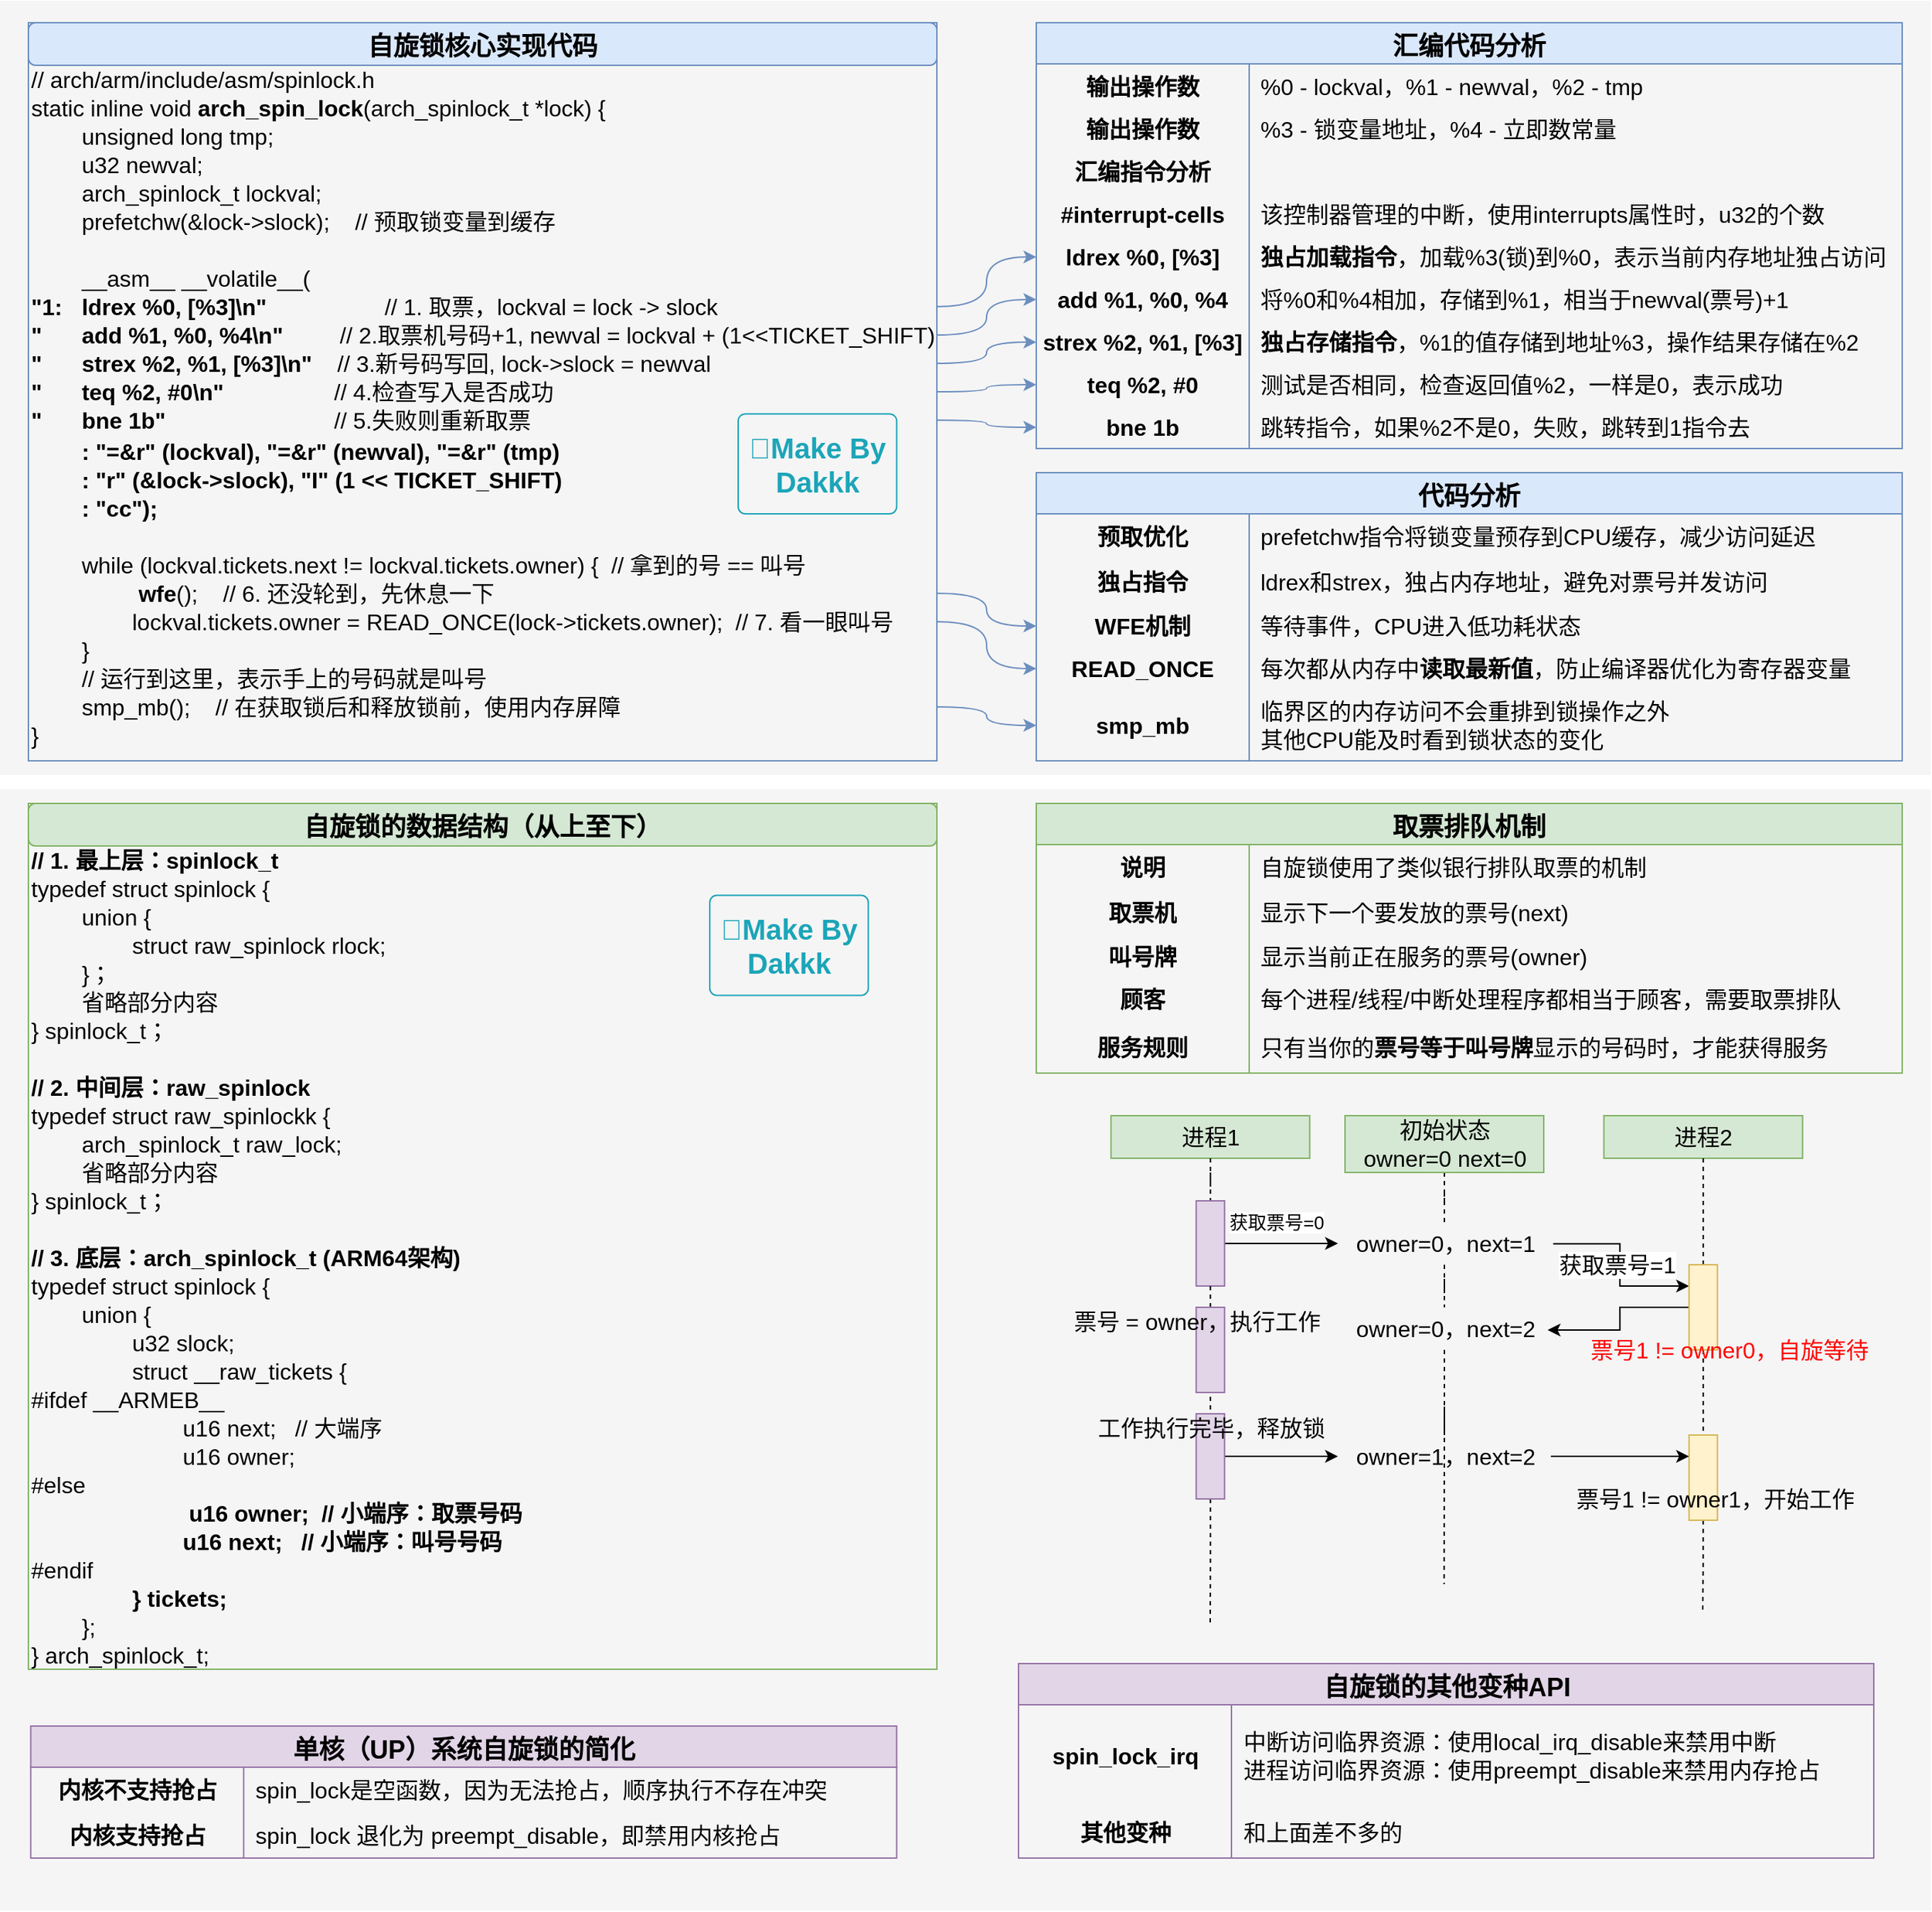 <mxfile version="27.0.9">
  <diagram name="第 1 页" id="AyFMUgNPCCXgkEQ0xlti">
    <mxGraphModel dx="2431" dy="1413" grid="1" gridSize="10" guides="1" tooltips="1" connect="1" arrows="1" fold="1" page="1" pageScale="1" pageWidth="1169" pageHeight="1654" math="0" shadow="0">
      <root>
        <mxCell id="0" />
        <mxCell id="1" parent="0" />
        <mxCell id="_HkzGitfnTXO_-6m-vzi-382" value="" style="rounded=0;whiteSpace=wrap;html=1;fillColor=#f5f5f5;fontColor=#333333;strokeColor=none;" vertex="1" parent="1">
          <mxGeometry x="80" y="620" width="1360" height="790" as="geometry" />
        </mxCell>
        <mxCell id="_HkzGitfnTXO_-6m-vzi-381" value="" style="rounded=0;whiteSpace=wrap;html=1;fillColor=#f5f5f5;fontColor=#333333;strokeColor=none;" vertex="1" parent="1">
          <mxGeometry x="80" y="64.5" width="1360" height="545.5" as="geometry" />
        </mxCell>
        <mxCell id="_HkzGitfnTXO_-6m-vzi-376" value="" style="rounded=0;whiteSpace=wrap;html=1;fillColor=#f5f5f5;fontColor=#333333;strokeColor=none;" vertex="1" parent="1">
          <mxGeometry x="810" y="830" width="610" height="380" as="geometry" />
        </mxCell>
        <mxCell id="_HkzGitfnTXO_-6m-vzi-18" value="" style="rounded=0;whiteSpace=wrap;html=1;fillColor=none;strokeColor=#6c8ebf;" vertex="1" parent="1">
          <mxGeometry x="100" y="80" width="640" height="520" as="geometry" />
        </mxCell>
        <mxCell id="_HkzGitfnTXO_-6m-vzi-19" value="&lt;div style=&quot;line-height: 10%;&quot;&gt;&lt;h1 style=&quot;line-height: 10%;&quot;&gt;&lt;font&gt;&lt;span style=&quot;font-size: 18px; line-height: 10%;&quot;&gt;自旋锁核心实现代码&lt;/span&gt;&lt;/font&gt;&lt;/h1&gt;&lt;/div&gt;" style="html=1;shadow=0;dashed=0;shape=mxgraph.bootstrap.rrect;rSize=5;strokeWidth=1;whiteSpace=wrap;align=center;verticalAlign=middle;spacingLeft=0;fontStyle=1;fontSize=14;spacing=5;fillColor=#dae8fc;strokeColor=#6c8ebf;" vertex="1" parent="1">
          <mxGeometry x="100" y="80" width="640" height="30" as="geometry" />
        </mxCell>
        <mxCell id="_HkzGitfnTXO_-6m-vzi-21" value="&lt;font style=&quot;font-size: 16px;&quot;&gt;&lt;span style=&quot;white-space: pre;&quot;&gt;&#x9;&lt;/span&gt;&lt;/font&gt;&lt;span style=&quot;font-size: 16px;&quot;&gt;unsigned long tmp;&lt;/span&gt;" style="text;html=1;align=left;verticalAlign=middle;whiteSpace=wrap;rounded=0;dashed=1;fontSize=14;fillColor=none;strokeColor=none;" vertex="1" parent="1">
          <mxGeometry x="100" y="150" width="640" height="20" as="geometry" />
        </mxCell>
        <mxCell id="_HkzGitfnTXO_-6m-vzi-23" value="&lt;span style=&quot;font-size: 16px;&quot;&gt;&lt;span style=&quot;white-space: pre;&quot;&gt;&#x9;&lt;/span&gt;u32 newval;&lt;/span&gt;" style="text;html=1;align=left;verticalAlign=middle;whiteSpace=wrap;rounded=0;dashed=1;fontSize=14;fillColor=none;strokeColor=none;" vertex="1" parent="1">
          <mxGeometry x="100" y="170" width="640" height="20" as="geometry" />
        </mxCell>
        <mxCell id="_HkzGitfnTXO_-6m-vzi-26" value="&lt;span style=&quot;font-size: 16px;&quot;&gt;// arch/arm/include/asm/spinlock.h&lt;/span&gt;" style="text;html=1;align=left;verticalAlign=middle;whiteSpace=wrap;rounded=0;dashed=1;fontSize=14;fillColor=none;strokeColor=none;" vertex="1" parent="1">
          <mxGeometry x="100" y="110" width="640" height="20" as="geometry" />
        </mxCell>
        <mxCell id="_HkzGitfnTXO_-6m-vzi-28" value="&lt;span style=&quot;font-size: 16px;&quot;&gt;&lt;span style=&quot;white-space: pre;&quot;&gt;&#x9;&lt;/span&gt;arch_spinlock_t lockval;&lt;/span&gt;" style="text;html=1;align=left;verticalAlign=middle;whiteSpace=wrap;rounded=0;dashed=1;fontSize=14;fillColor=none;strokeColor=none;" vertex="1" parent="1">
          <mxGeometry x="100" y="190" width="640" height="20" as="geometry" />
        </mxCell>
        <mxCell id="_HkzGitfnTXO_-6m-vzi-29" value="" style="shape=table;startSize=0;container=1;collapsible=0;childLayout=tableLayout;fixedRows=1;rowLines=0;fontStyle=0;strokeColor=#6c8ebf;fontSize=16;fillColor=none;" vertex="1" parent="1">
          <mxGeometry x="810" y="109" width="610" height="271" as="geometry" />
        </mxCell>
        <mxCell id="_HkzGitfnTXO_-6m-vzi-30" value="" style="shape=tableRow;horizontal=0;startSize=0;swimlaneHead=0;swimlaneBody=0;top=0;left=0;bottom=0;right=0;collapsible=0;dropTarget=0;fillColor=none;points=[[0,0.5],[1,0.5]];portConstraint=eastwest;strokeColor=inherit;fontSize=16;" vertex="1" parent="_HkzGitfnTXO_-6m-vzi-29">
          <mxGeometry width="610" height="31" as="geometry" />
        </mxCell>
        <mxCell id="_HkzGitfnTXO_-6m-vzi-31" value="&lt;b&gt;&lt;font style=&quot;color: light-dark(rgb(0, 0, 0), rgb(255, 255, 255));&quot;&gt;输出操作数&lt;/font&gt;&lt;/b&gt;" style="shape=partialRectangle;html=1;whiteSpace=wrap;connectable=0;fillColor=none;top=0;left=0;bottom=0;right=0;overflow=hidden;pointerEvents=1;strokeColor=#82b366;fontSize=16;" vertex="1" parent="_HkzGitfnTXO_-6m-vzi-30">
          <mxGeometry width="150" height="31" as="geometry">
            <mxRectangle width="150" height="31" as="alternateBounds" />
          </mxGeometry>
        </mxCell>
        <mxCell id="_HkzGitfnTXO_-6m-vzi-32" value="%0 - lockval，%1 - newval，%2 - tmp" style="shape=partialRectangle;html=1;whiteSpace=wrap;connectable=0;fillColor=none;top=0;left=0;bottom=0;right=0;align=left;spacingLeft=6;overflow=hidden;strokeColor=#82b366;fontSize=16;" vertex="1" parent="_HkzGitfnTXO_-6m-vzi-30">
          <mxGeometry x="150" width="460" height="31" as="geometry">
            <mxRectangle width="460" height="31" as="alternateBounds" />
          </mxGeometry>
        </mxCell>
        <mxCell id="_HkzGitfnTXO_-6m-vzi-33" value="" style="shape=tableRow;horizontal=0;startSize=0;swimlaneHead=0;swimlaneBody=0;top=0;left=0;bottom=0;right=0;collapsible=0;dropTarget=0;fillColor=none;points=[[0,0.5],[1,0.5]];portConstraint=eastwest;strokeColor=inherit;fontSize=16;" vertex="1" parent="_HkzGitfnTXO_-6m-vzi-29">
          <mxGeometry y="31" width="610" height="30" as="geometry" />
        </mxCell>
        <mxCell id="_HkzGitfnTXO_-6m-vzi-34" value="&lt;b&gt;输出操作数&lt;/b&gt;" style="shape=partialRectangle;html=1;whiteSpace=wrap;connectable=0;fillColor=none;top=0;left=0;bottom=0;right=0;overflow=hidden;pointerEvents=1;strokeColor=#d6b656;fontSize=16;" vertex="1" parent="_HkzGitfnTXO_-6m-vzi-33">
          <mxGeometry width="150" height="30" as="geometry">
            <mxRectangle width="150" height="30" as="alternateBounds" />
          </mxGeometry>
        </mxCell>
        <mxCell id="_HkzGitfnTXO_-6m-vzi-35" value="%3 - 锁变量地址，%4 - 立即数常量" style="shape=partialRectangle;html=1;whiteSpace=wrap;connectable=0;fillColor=none;top=0;left=0;bottom=0;right=0;align=left;spacingLeft=6;overflow=hidden;strokeColor=#d6b656;fontSize=16;" vertex="1" parent="_HkzGitfnTXO_-6m-vzi-33">
          <mxGeometry x="150" width="460" height="30" as="geometry">
            <mxRectangle width="460" height="30" as="alternateBounds" />
          </mxGeometry>
        </mxCell>
        <mxCell id="_HkzGitfnTXO_-6m-vzi-36" value="" style="shape=tableRow;horizontal=0;startSize=0;swimlaneHead=0;swimlaneBody=0;top=0;left=0;bottom=0;right=0;collapsible=0;dropTarget=0;fillColor=none;points=[[0,0.5],[1,0.5]];portConstraint=eastwest;strokeColor=inherit;fontSize=16;" vertex="1" parent="_HkzGitfnTXO_-6m-vzi-29">
          <mxGeometry y="61" width="610" height="30" as="geometry" />
        </mxCell>
        <mxCell id="_HkzGitfnTXO_-6m-vzi-37" value="&lt;b&gt;&lt;font style=&quot;color: light-dark(rgb(0, 0, 0), rgb(255, 255, 255));&quot;&gt;汇编指令分析&lt;/font&gt;&lt;/b&gt;" style="shape=partialRectangle;html=1;whiteSpace=wrap;connectable=0;fillColor=none;top=0;left=0;bottom=0;right=0;overflow=hidden;pointerEvents=1;strokeColor=#82b366;fontSize=16;" vertex="1" parent="_HkzGitfnTXO_-6m-vzi-36">
          <mxGeometry width="150" height="30" as="geometry">
            <mxRectangle width="150" height="30" as="alternateBounds" />
          </mxGeometry>
        </mxCell>
        <mxCell id="_HkzGitfnTXO_-6m-vzi-38" value="" style="shape=partialRectangle;html=1;whiteSpace=wrap;connectable=0;fillColor=none;top=0;left=0;bottom=0;right=0;align=left;spacingLeft=6;overflow=hidden;strokeColor=#82b366;fontSize=16;" vertex="1" parent="_HkzGitfnTXO_-6m-vzi-36">
          <mxGeometry x="150" width="460" height="30" as="geometry">
            <mxRectangle width="460" height="30" as="alternateBounds" />
          </mxGeometry>
        </mxCell>
        <mxCell id="_HkzGitfnTXO_-6m-vzi-39" value="" style="shape=tableRow;horizontal=0;startSize=0;swimlaneHead=0;swimlaneBody=0;top=0;left=0;bottom=0;right=0;collapsible=0;dropTarget=0;fillColor=none;points=[[0,0.5],[1,0.5]];portConstraint=eastwest;strokeColor=inherit;fontSize=16;" vertex="1" parent="_HkzGitfnTXO_-6m-vzi-29">
          <mxGeometry y="91" width="610" height="30" as="geometry" />
        </mxCell>
        <mxCell id="_HkzGitfnTXO_-6m-vzi-40" value="&lt;b&gt;#interrupt-cells&lt;/b&gt;" style="shape=partialRectangle;html=1;whiteSpace=wrap;connectable=0;fillColor=none;top=0;left=0;bottom=0;right=0;overflow=hidden;pointerEvents=1;strokeColor=#d6b656;fontSize=16;" vertex="1" parent="_HkzGitfnTXO_-6m-vzi-39">
          <mxGeometry width="150" height="30" as="geometry">
            <mxRectangle width="150" height="30" as="alternateBounds" />
          </mxGeometry>
        </mxCell>
        <mxCell id="_HkzGitfnTXO_-6m-vzi-41" value="该控制器管理的中断，使用interrupts属性时，u32的个数" style="shape=partialRectangle;html=1;whiteSpace=wrap;connectable=0;fillColor=none;top=0;left=0;bottom=0;right=0;align=left;spacingLeft=6;overflow=hidden;strokeColor=#d6b656;fontSize=16;" vertex="1" parent="_HkzGitfnTXO_-6m-vzi-39">
          <mxGeometry x="150" width="460" height="30" as="geometry">
            <mxRectangle width="460" height="30" as="alternateBounds" />
          </mxGeometry>
        </mxCell>
        <mxCell id="_HkzGitfnTXO_-6m-vzi-42" value="" style="shape=tableRow;horizontal=0;startSize=0;swimlaneHead=0;swimlaneBody=0;top=0;left=0;bottom=0;right=0;collapsible=0;dropTarget=0;fillColor=none;points=[[0,0.5],[1,0.5]];portConstraint=eastwest;strokeColor=inherit;fontSize=16;" vertex="1" parent="_HkzGitfnTXO_-6m-vzi-29">
          <mxGeometry y="121" width="610" height="30" as="geometry" />
        </mxCell>
        <mxCell id="_HkzGitfnTXO_-6m-vzi-43" value="&lt;span style=&quot;font-weight: 700; text-align: left;&quot;&gt;ldrex %0, [%3]&lt;/span&gt;" style="shape=partialRectangle;html=1;whiteSpace=wrap;connectable=0;fillColor=none;top=0;left=0;bottom=0;right=0;overflow=hidden;pointerEvents=1;strokeColor=#d6b656;fontSize=16;" vertex="1" parent="_HkzGitfnTXO_-6m-vzi-42">
          <mxGeometry width="150" height="30" as="geometry">
            <mxRectangle width="150" height="30" as="alternateBounds" />
          </mxGeometry>
        </mxCell>
        <mxCell id="_HkzGitfnTXO_-6m-vzi-44" value="&lt;b&gt;独占加载指令&lt;/b&gt;，加载%3(锁)到%0，表示当前内存地址独占访问" style="shape=partialRectangle;html=1;whiteSpace=wrap;connectable=0;fillColor=none;top=0;left=0;bottom=0;right=0;align=left;spacingLeft=6;overflow=hidden;strokeColor=#d6b656;fontSize=16;" vertex="1" parent="_HkzGitfnTXO_-6m-vzi-42">
          <mxGeometry x="150" width="460" height="30" as="geometry">
            <mxRectangle width="460" height="30" as="alternateBounds" />
          </mxGeometry>
        </mxCell>
        <mxCell id="_HkzGitfnTXO_-6m-vzi-45" value="" style="shape=tableRow;horizontal=0;startSize=0;swimlaneHead=0;swimlaneBody=0;top=0;left=0;bottom=0;right=0;collapsible=0;dropTarget=0;fillColor=none;points=[[0,0.5],[1,0.5]];portConstraint=eastwest;strokeColor=inherit;fontSize=16;" vertex="1" parent="_HkzGitfnTXO_-6m-vzi-29">
          <mxGeometry y="151" width="610" height="30" as="geometry" />
        </mxCell>
        <mxCell id="_HkzGitfnTXO_-6m-vzi-46" value="&lt;b&gt;add %1, %0, %4&lt;/b&gt;" style="shape=partialRectangle;html=1;whiteSpace=wrap;connectable=0;fillColor=none;top=0;left=0;bottom=0;right=0;overflow=hidden;pointerEvents=1;strokeColor=#d6b656;fontSize=16;" vertex="1" parent="_HkzGitfnTXO_-6m-vzi-45">
          <mxGeometry width="150" height="30" as="geometry">
            <mxRectangle width="150" height="30" as="alternateBounds" />
          </mxGeometry>
        </mxCell>
        <mxCell id="_HkzGitfnTXO_-6m-vzi-47" value="将%0和%4相加，存储到%1，相当于newval(票号)+1" style="shape=partialRectangle;html=1;whiteSpace=wrap;connectable=0;fillColor=none;top=0;left=0;bottom=0;right=0;align=left;spacingLeft=6;overflow=hidden;strokeColor=#d6b656;fontSize=16;" vertex="1" parent="_HkzGitfnTXO_-6m-vzi-45">
          <mxGeometry x="150" width="460" height="30" as="geometry">
            <mxRectangle width="460" height="30" as="alternateBounds" />
          </mxGeometry>
        </mxCell>
        <mxCell id="_HkzGitfnTXO_-6m-vzi-48" value="" style="shape=tableRow;horizontal=0;startSize=0;swimlaneHead=0;swimlaneBody=0;top=0;left=0;bottom=0;right=0;collapsible=0;dropTarget=0;fillColor=none;points=[[0,0.5],[1,0.5]];portConstraint=eastwest;strokeColor=inherit;fontSize=16;" vertex="1" parent="_HkzGitfnTXO_-6m-vzi-29">
          <mxGeometry y="181" width="610" height="30" as="geometry" />
        </mxCell>
        <mxCell id="_HkzGitfnTXO_-6m-vzi-49" value="&lt;b&gt;strex %2, %1, [%3]&lt;/b&gt;" style="shape=partialRectangle;html=1;whiteSpace=wrap;connectable=0;fillColor=none;top=0;left=0;bottom=0;right=0;overflow=hidden;pointerEvents=1;strokeColor=#d6b656;fontSize=16;" vertex="1" parent="_HkzGitfnTXO_-6m-vzi-48">
          <mxGeometry width="150" height="30" as="geometry">
            <mxRectangle width="150" height="30" as="alternateBounds" />
          </mxGeometry>
        </mxCell>
        <mxCell id="_HkzGitfnTXO_-6m-vzi-50" value="&lt;b&gt;独占存储指令&lt;/b&gt;，%1的值存储到地址%3，操作结果存储在%2" style="shape=partialRectangle;html=1;whiteSpace=wrap;connectable=0;fillColor=none;top=0;left=0;bottom=0;right=0;align=left;spacingLeft=6;overflow=hidden;strokeColor=#d6b656;fontSize=16;" vertex="1" parent="_HkzGitfnTXO_-6m-vzi-48">
          <mxGeometry x="150" width="460" height="30" as="geometry">
            <mxRectangle width="460" height="30" as="alternateBounds" />
          </mxGeometry>
        </mxCell>
        <mxCell id="_HkzGitfnTXO_-6m-vzi-188" value="" style="shape=tableRow;horizontal=0;startSize=0;swimlaneHead=0;swimlaneBody=0;top=0;left=0;bottom=0;right=0;collapsible=0;dropTarget=0;fillColor=none;points=[[0,0.5],[1,0.5]];portConstraint=eastwest;strokeColor=inherit;fontSize=16;" vertex="1" parent="_HkzGitfnTXO_-6m-vzi-29">
          <mxGeometry y="211" width="610" height="30" as="geometry" />
        </mxCell>
        <mxCell id="_HkzGitfnTXO_-6m-vzi-189" value="&lt;b&gt;teq %2, #0&lt;/b&gt;" style="shape=partialRectangle;html=1;whiteSpace=wrap;connectable=0;fillColor=none;top=0;left=0;bottom=0;right=0;overflow=hidden;pointerEvents=1;strokeColor=#d6b656;fontSize=16;" vertex="1" parent="_HkzGitfnTXO_-6m-vzi-188">
          <mxGeometry width="150" height="30" as="geometry">
            <mxRectangle width="150" height="30" as="alternateBounds" />
          </mxGeometry>
        </mxCell>
        <mxCell id="_HkzGitfnTXO_-6m-vzi-190" value="测试是否相同，检查返回值%2，一样是0，表示成功" style="shape=partialRectangle;html=1;whiteSpace=wrap;connectable=0;fillColor=none;top=0;left=0;bottom=0;right=0;align=left;spacingLeft=6;overflow=hidden;strokeColor=#d6b656;fontSize=16;" vertex="1" parent="_HkzGitfnTXO_-6m-vzi-188">
          <mxGeometry x="150" width="460" height="30" as="geometry">
            <mxRectangle width="460" height="30" as="alternateBounds" />
          </mxGeometry>
        </mxCell>
        <mxCell id="_HkzGitfnTXO_-6m-vzi-191" value="" style="shape=tableRow;horizontal=0;startSize=0;swimlaneHead=0;swimlaneBody=0;top=0;left=0;bottom=0;right=0;collapsible=0;dropTarget=0;fillColor=none;points=[[0,0.5],[1,0.5]];portConstraint=eastwest;strokeColor=inherit;fontSize=16;" vertex="1" parent="_HkzGitfnTXO_-6m-vzi-29">
          <mxGeometry y="241" width="610" height="30" as="geometry" />
        </mxCell>
        <mxCell id="_HkzGitfnTXO_-6m-vzi-192" value="&lt;b&gt;bne 1b&lt;/b&gt;" style="shape=partialRectangle;html=1;whiteSpace=wrap;connectable=0;fillColor=none;top=0;left=0;bottom=0;right=0;overflow=hidden;pointerEvents=1;strokeColor=#d6b656;fontSize=16;" vertex="1" parent="_HkzGitfnTXO_-6m-vzi-191">
          <mxGeometry width="150" height="30" as="geometry">
            <mxRectangle width="150" height="30" as="alternateBounds" />
          </mxGeometry>
        </mxCell>
        <mxCell id="_HkzGitfnTXO_-6m-vzi-193" value="跳转指令，如果%2不是0，失败，跳转到1指令去" style="shape=partialRectangle;html=1;whiteSpace=wrap;connectable=0;fillColor=none;top=0;left=0;bottom=0;right=0;align=left;spacingLeft=6;overflow=hidden;strokeColor=#d6b656;fontSize=16;" vertex="1" parent="_HkzGitfnTXO_-6m-vzi-191">
          <mxGeometry x="150" width="460" height="30" as="geometry">
            <mxRectangle width="460" height="30" as="alternateBounds" />
          </mxGeometry>
        </mxCell>
        <mxCell id="_HkzGitfnTXO_-6m-vzi-51" value="&lt;h1&gt;&lt;font style=&quot;&quot;&gt;&lt;font style=&quot;font-size: 18px;&quot;&gt;汇编代码分析&lt;/font&gt;&lt;br&gt;&lt;/font&gt;&lt;/h1&gt;" style="rounded=0;whiteSpace=wrap;html=1;fillColor=#dae8fc;strokeColor=#6c8ebf;" vertex="1" parent="1">
          <mxGeometry x="810" y="80" width="610" height="29" as="geometry" />
        </mxCell>
        <mxCell id="_HkzGitfnTXO_-6m-vzi-53" value="&lt;span style=&quot;font-size: 16px;&quot;&gt;static inline void &lt;b&gt;arch_spin_lock&lt;/b&gt;(arch_spinlock_t *lock) {&lt;/span&gt;" style="text;html=1;align=left;verticalAlign=middle;whiteSpace=wrap;rounded=0;dashed=1;fontSize=14;fillColor=none;strokeColor=none;" vertex="1" parent="1">
          <mxGeometry x="100" y="130" width="640" height="20" as="geometry" />
        </mxCell>
        <mxCell id="_HkzGitfnTXO_-6m-vzi-161" value="&lt;span style=&quot;font-size: 16px;&quot;&gt;&lt;span style=&quot;white-space: pre;&quot;&gt;&#x9;&lt;/span&gt;prefetchw(&amp;amp;lock-&amp;gt;slock);&amp;nbsp; &amp;nbsp; // 预取锁变量到缓存&lt;/span&gt;" style="text;html=1;align=left;verticalAlign=middle;whiteSpace=wrap;rounded=0;dashed=1;fontSize=14;fillColor=none;strokeColor=none;" vertex="1" parent="1">
          <mxGeometry x="100" y="210" width="640" height="20" as="geometry" />
        </mxCell>
        <mxCell id="_HkzGitfnTXO_-6m-vzi-163" value="&lt;span style=&quot;font-size: 16px;&quot;&gt;&lt;span style=&quot;white-space: pre;&quot;&gt;&#x9;&lt;/span&gt;__asm__ __volatile__(&lt;/span&gt;" style="text;html=1;align=left;verticalAlign=middle;whiteSpace=wrap;rounded=0;dashed=1;fontSize=14;fillColor=none;strokeColor=none;" vertex="1" parent="1">
          <mxGeometry x="100" y="250" width="640" height="20" as="geometry" />
        </mxCell>
        <mxCell id="_HkzGitfnTXO_-6m-vzi-223" style="edgeStyle=orthogonalEdgeStyle;rounded=0;orthogonalLoop=1;jettySize=auto;html=1;entryX=0;entryY=0.5;entryDx=0;entryDy=0;exitX=1;exitY=0.5;exitDx=0;exitDy=0;fillColor=#dae8fc;strokeColor=#6c8ebf;curved=1;" edge="1" parent="1" source="_HkzGitfnTXO_-6m-vzi-164" target="_HkzGitfnTXO_-6m-vzi-42">
          <mxGeometry relative="1" as="geometry" />
        </mxCell>
        <mxCell id="_HkzGitfnTXO_-6m-vzi-164" value="&lt;span style=&quot;font-size: 16px;&quot;&gt;&quot;1: &lt;span style=&quot;white-space: pre;&quot;&gt;&#x9;&lt;/span&gt;ldrex   %0, [%3]\n&quot;&lt;span style=&quot;white-space: pre;&quot;&gt;&#x9;&lt;/span&gt;&lt;span style=&quot;white-space: pre;&quot;&gt;&#x9;&lt;/span&gt;&lt;span style=&quot;white-space: pre;&quot;&gt;&#x9;&lt;/span&gt;&lt;span style=&quot;font-weight: normal;&quot;&gt;// 1. 取票，lockval = lock -&amp;gt; slock&lt;/span&gt;&lt;/span&gt;" style="text;html=1;align=left;verticalAlign=middle;whiteSpace=wrap;rounded=0;dashed=1;fontSize=14;fillColor=none;strokeColor=none;fontStyle=1" vertex="1" parent="1">
          <mxGeometry x="100" y="270" width="640" height="20" as="geometry" />
        </mxCell>
        <mxCell id="_HkzGitfnTXO_-6m-vzi-224" style="edgeStyle=orthogonalEdgeStyle;rounded=0;orthogonalLoop=1;jettySize=auto;html=1;entryX=0;entryY=0.5;entryDx=0;entryDy=0;fillColor=#dae8fc;strokeColor=#6c8ebf;curved=1;" edge="1" parent="1" source="_HkzGitfnTXO_-6m-vzi-165" target="_HkzGitfnTXO_-6m-vzi-45">
          <mxGeometry relative="1" as="geometry" />
        </mxCell>
        <mxCell id="_HkzGitfnTXO_-6m-vzi-165" value="&lt;span style=&quot;font-size: 16px;&quot;&gt;&lt;b&gt;&quot;&lt;/b&gt;&lt;span style=&quot;font-weight: bold; white-space: pre;&quot;&gt;&#x9;&lt;/span&gt;&lt;b&gt;add     %1, %0, %4\n&quot;&amp;nbsp; &amp;nbsp; &amp;nbsp; &amp;nbsp; &amp;nbsp;&lt;/b&gt;// 2.取票机号码+1, newval = lockval + (1&amp;lt;&amp;lt;TICKET_SHIFT)&lt;/span&gt;" style="text;html=1;align=left;verticalAlign=middle;whiteSpace=wrap;rounded=0;dashed=1;fontSize=14;fillColor=none;strokeColor=none;" vertex="1" parent="1">
          <mxGeometry x="100" y="290" width="640" height="20" as="geometry" />
        </mxCell>
        <mxCell id="_HkzGitfnTXO_-6m-vzi-225" style="edgeStyle=orthogonalEdgeStyle;rounded=0;orthogonalLoop=1;jettySize=auto;html=1;entryX=0;entryY=0.5;entryDx=0;entryDy=0;fillColor=#dae8fc;strokeColor=#6c8ebf;curved=1;" edge="1" parent="1" source="_HkzGitfnTXO_-6m-vzi-166" target="_HkzGitfnTXO_-6m-vzi-48">
          <mxGeometry relative="1" as="geometry" />
        </mxCell>
        <mxCell id="_HkzGitfnTXO_-6m-vzi-166" value="&lt;span style=&quot;font-size: 16px;&quot;&gt;&lt;b&gt;&quot;&lt;/b&gt;&lt;span style=&quot;font-weight: bold; white-space: pre;&quot;&gt;&#x9;&lt;/span&gt;&lt;b&gt;strex   %2, %1, [%3]\n&quot;&amp;nbsp; &amp;nbsp;&amp;nbsp;&lt;/b&gt;// 3.新号码写回, lock-&amp;gt;slock = newval&lt;/span&gt;" style="text;html=1;align=left;verticalAlign=middle;whiteSpace=wrap;rounded=0;dashed=1;fontSize=14;fillColor=none;strokeColor=none;" vertex="1" parent="1">
          <mxGeometry x="100" y="310" width="640" height="20" as="geometry" />
        </mxCell>
        <mxCell id="_HkzGitfnTXO_-6m-vzi-226" style="edgeStyle=orthogonalEdgeStyle;rounded=0;orthogonalLoop=1;jettySize=auto;html=1;entryX=0;entryY=0.5;entryDx=0;entryDy=0;fillColor=#dae8fc;strokeColor=#6c8ebf;curved=1;" edge="1" parent="1" source="_HkzGitfnTXO_-6m-vzi-167" target="_HkzGitfnTXO_-6m-vzi-188">
          <mxGeometry relative="1" as="geometry" />
        </mxCell>
        <mxCell id="_HkzGitfnTXO_-6m-vzi-167" value="&lt;span style=&quot;font-size: 16px;&quot;&gt;&lt;b&gt;&quot;&lt;/b&gt;&lt;span style=&quot;font-weight: bold; white-space: pre;&quot;&gt;&#x9;&lt;/span&gt;&lt;b&gt;teq     %2, #0\n&quot;&lt;/b&gt;&lt;span style=&quot;font-weight: bold; white-space: pre;&quot;&gt;&#x9;&lt;/span&gt;&lt;span style=&quot;font-weight: bold; white-space: pre;&quot;&gt;&#x9;&lt;/span&gt;&lt;span style=&quot;font-weight: bold; white-space: pre;&quot;&gt;&#x9;&lt;/span&gt;// 4.检查写入是否成功&lt;/span&gt;" style="text;html=1;align=left;verticalAlign=middle;whiteSpace=wrap;rounded=0;dashed=1;fontSize=14;fillColor=none;strokeColor=none;" vertex="1" parent="1">
          <mxGeometry x="100" y="330" width="640" height="20" as="geometry" />
        </mxCell>
        <mxCell id="_HkzGitfnTXO_-6m-vzi-227" style="edgeStyle=orthogonalEdgeStyle;rounded=0;orthogonalLoop=1;jettySize=auto;html=1;entryX=0;entryY=0.5;entryDx=0;entryDy=0;fillColor=#dae8fc;strokeColor=#6c8ebf;curved=1;" edge="1" parent="1" source="_HkzGitfnTXO_-6m-vzi-168" target="_HkzGitfnTXO_-6m-vzi-191">
          <mxGeometry relative="1" as="geometry" />
        </mxCell>
        <mxCell id="_HkzGitfnTXO_-6m-vzi-168" value="&lt;span style=&quot;font-size: 16px;&quot;&gt;&lt;b&gt;&quot;&lt;/b&gt;&lt;span style=&quot;font-weight: bold; white-space: pre;&quot;&gt;&#x9;&lt;/span&gt;&lt;b&gt;bne     1b&quot;&lt;/b&gt;&lt;span style=&quot;font-weight: bold; white-space: pre;&quot;&gt;&#x9;&lt;/span&gt;&lt;span style=&quot;font-weight: bold; white-space: pre;&quot;&gt;&#x9;&lt;/span&gt;&lt;span style=&quot;font-weight: bold; white-space: pre;&quot;&gt;&#x9;&lt;/span&gt;&lt;span style=&quot;font-weight: bold; white-space: pre;&quot;&gt;&#x9;&lt;/span&gt;// 5.失败则重新取票&lt;/span&gt;" style="text;html=1;align=left;verticalAlign=middle;whiteSpace=wrap;rounded=0;dashed=1;fontSize=14;fillColor=none;strokeColor=none;" vertex="1" parent="1">
          <mxGeometry x="100" y="350" width="640" height="20" as="geometry" />
        </mxCell>
        <mxCell id="_HkzGitfnTXO_-6m-vzi-169" value="&lt;span style=&quot;font-size: 16px;&quot;&gt;&lt;span style=&quot;white-space: pre;&quot;&gt;&#x9;&lt;/span&gt;&lt;b&gt;: &quot;=&amp;amp;r&quot; (lockval), &quot;=&amp;amp;r&quot; (newval), &quot;=&amp;amp;r&quot; (tmp)&lt;/b&gt;&lt;/span&gt;" style="text;html=1;align=left;verticalAlign=middle;whiteSpace=wrap;rounded=0;dashed=1;fontSize=14;fillColor=none;strokeColor=none;" vertex="1" parent="1">
          <mxGeometry x="100" y="372" width="640" height="20" as="geometry" />
        </mxCell>
        <mxCell id="_HkzGitfnTXO_-6m-vzi-170" value="&lt;span style=&quot;font-size: 16px;&quot;&gt;&lt;b&gt;&lt;span style=&quot;white-space: pre;&quot;&gt;&#x9;&lt;/span&gt;: &quot;r&quot; (&amp;amp;lock-&amp;gt;slock), &quot;I&quot; (1 &amp;lt;&amp;lt; TICKET_SHIFT)&lt;/b&gt;&lt;/span&gt;" style="text;html=1;align=left;verticalAlign=middle;whiteSpace=wrap;rounded=0;dashed=1;fontSize=14;fillColor=none;strokeColor=none;" vertex="1" parent="1">
          <mxGeometry x="100" y="392" width="640" height="20" as="geometry" />
        </mxCell>
        <mxCell id="_HkzGitfnTXO_-6m-vzi-171" value="&lt;span style=&quot;font-size: 16px;&quot;&gt;&lt;b&gt;&lt;span style=&quot;white-space: pre;&quot;&gt;&#x9;&lt;/span&gt;: &quot;cc&quot;);&lt;/b&gt;&lt;/span&gt;" style="text;html=1;align=left;verticalAlign=middle;whiteSpace=wrap;rounded=0;dashed=1;fontSize=14;fillColor=none;strokeColor=none;" vertex="1" parent="1">
          <mxGeometry x="100" y="412" width="640" height="20" as="geometry" />
        </mxCell>
        <mxCell id="_HkzGitfnTXO_-6m-vzi-173" value="&lt;span style=&quot;font-size: 16px;&quot;&gt;&lt;span style=&quot;white-space: pre;&quot;&gt;&#x9;&lt;/span&gt;while (lockval.tickets.next != lockval.tickets.owner) {&amp;nbsp; // 拿到的号 == 叫号&lt;/span&gt;" style="text;html=1;align=left;verticalAlign=middle;whiteSpace=wrap;rounded=0;dashed=1;fontSize=14;fillColor=none;strokeColor=none;" vertex="1" parent="1">
          <mxGeometry x="100" y="452" width="640" height="20" as="geometry" />
        </mxCell>
        <mxCell id="_HkzGitfnTXO_-6m-vzi-230" style="edgeStyle=orthogonalEdgeStyle;rounded=0;orthogonalLoop=1;jettySize=auto;html=1;entryX=0;entryY=0.5;entryDx=0;entryDy=0;fillColor=#dae8fc;strokeColor=#6c8ebf;curved=1;" edge="1" parent="1" source="_HkzGitfnTXO_-6m-vzi-174" target="_HkzGitfnTXO_-6m-vzi-201">
          <mxGeometry relative="1" as="geometry" />
        </mxCell>
        <mxCell id="_HkzGitfnTXO_-6m-vzi-174" value="&lt;blockquote style=&quot;margin: 0 0 0 40px; border: none; padding: 0px;&quot;&gt;&lt;span style=&quot;font-size: 16px;&quot;&gt;&lt;span style=&quot;white-space: pre;&quot;&gt;&#x9;&lt;/span&gt;&lt;/span&gt;&lt;span style=&quot;background-color: transparent; font-size: 16px;&quot;&gt;&lt;b&gt;wfe&lt;/b&gt;();&amp;nbsp; &amp;nbsp; // 6. 还没轮到，先休息一下&lt;/span&gt;&lt;/blockquote&gt;" style="text;html=1;align=left;verticalAlign=middle;whiteSpace=wrap;rounded=0;dashed=1;fontSize=14;fillColor=none;strokeColor=none;" vertex="1" parent="1">
          <mxGeometry x="100" y="472" width="640" height="20" as="geometry" />
        </mxCell>
        <mxCell id="_HkzGitfnTXO_-6m-vzi-229" style="edgeStyle=orthogonalEdgeStyle;rounded=0;orthogonalLoop=1;jettySize=auto;html=1;entryX=0;entryY=0.5;entryDx=0;entryDy=0;exitX=1;exitY=0.5;exitDx=0;exitDy=0;fillColor=#dae8fc;strokeColor=#6c8ebf;curved=1;" edge="1" parent="1" source="_HkzGitfnTXO_-6m-vzi-175" target="_HkzGitfnTXO_-6m-vzi-204">
          <mxGeometry relative="1" as="geometry" />
        </mxCell>
        <mxCell id="_HkzGitfnTXO_-6m-vzi-175" value="&lt;span style=&quot;font-size: 16px;&quot;&gt;&lt;span style=&quot;white-space: pre;&quot;&gt;&#x9;&lt;span style=&quot;white-space: pre;&quot;&gt;&#x9;&lt;/span&gt;&lt;/span&gt;lockval.tickets.owner = READ_ONCE(lock-&amp;gt;tickets.owner);&amp;nbsp; // 7. 看一眼叫号&lt;/span&gt;" style="text;html=1;align=left;verticalAlign=middle;whiteSpace=wrap;rounded=0;dashed=1;fontSize=14;fillColor=none;strokeColor=none;" vertex="1" parent="1">
          <mxGeometry x="100" y="492" width="640" height="20" as="geometry" />
        </mxCell>
        <mxCell id="_HkzGitfnTXO_-6m-vzi-176" value="&lt;span style=&quot;font-size: 16px;&quot;&gt;&lt;span style=&quot;white-space: pre;&quot;&gt;&#x9;&lt;/span&gt;}&lt;/span&gt;" style="text;html=1;align=left;verticalAlign=middle;whiteSpace=wrap;rounded=0;dashed=1;fontSize=14;fillColor=none;strokeColor=none;" vertex="1" parent="1">
          <mxGeometry x="100" y="512" width="640" height="20" as="geometry" />
        </mxCell>
        <mxCell id="_HkzGitfnTXO_-6m-vzi-177" value="&lt;font style=&quot;font-size: 16px;&quot;&gt;&lt;span style=&quot;white-space: pre;&quot;&gt;&#x9;&lt;/span&gt;// 运行到这里，表示手上的号码就是叫号&lt;/font&gt;" style="text;html=1;align=left;verticalAlign=middle;whiteSpace=wrap;rounded=0;dashed=1;fontSize=14;fillColor=none;strokeColor=none;" vertex="1" parent="1">
          <mxGeometry x="100" y="532" width="640" height="20" as="geometry" />
        </mxCell>
        <mxCell id="_HkzGitfnTXO_-6m-vzi-178" value="&lt;span style=&quot;font-size: 16px;&quot;&gt;}&lt;/span&gt;" style="text;html=1;align=left;verticalAlign=middle;whiteSpace=wrap;rounded=0;dashed=1;fontSize=14;fillColor=none;strokeColor=none;" vertex="1" parent="1">
          <mxGeometry x="100" y="572" width="640" height="20" as="geometry" />
        </mxCell>
        <mxCell id="_HkzGitfnTXO_-6m-vzi-228" style="edgeStyle=orthogonalEdgeStyle;rounded=0;orthogonalLoop=1;jettySize=auto;html=1;entryX=0;entryY=0.5;entryDx=0;entryDy=0;fillColor=#dae8fc;strokeColor=#6c8ebf;curved=1;" edge="1" parent="1" source="_HkzGitfnTXO_-6m-vzi-187" target="_HkzGitfnTXO_-6m-vzi-207">
          <mxGeometry relative="1" as="geometry" />
        </mxCell>
        <mxCell id="_HkzGitfnTXO_-6m-vzi-187" value="&lt;span style=&quot;font-size: 16px;&quot;&gt;&lt;span style=&quot;white-space: pre;&quot;&gt;&#x9;&lt;/span&gt;smp_mb();&amp;nbsp; &amp;nbsp; // 在获取锁后和释放锁前，使用内存屏障&lt;/span&gt;" style="text;html=1;align=left;verticalAlign=middle;whiteSpace=wrap;rounded=0;dashed=1;fontSize=14;fillColor=none;strokeColor=none;" vertex="1" parent="1">
          <mxGeometry x="100" y="552" width="640" height="20" as="geometry" />
        </mxCell>
        <mxCell id="_HkzGitfnTXO_-6m-vzi-194" value="" style="shape=table;startSize=0;container=1;collapsible=0;childLayout=tableLayout;fixedRows=1;rowLines=0;fontStyle=0;strokeColor=#6c8ebf;fontSize=16;fillColor=none;" vertex="1" parent="1">
          <mxGeometry x="810" y="426" width="610" height="174" as="geometry" />
        </mxCell>
        <mxCell id="_HkzGitfnTXO_-6m-vzi-195" value="" style="shape=tableRow;horizontal=0;startSize=0;swimlaneHead=0;swimlaneBody=0;top=0;left=0;bottom=0;right=0;collapsible=0;dropTarget=0;fillColor=none;points=[[0,0.5],[1,0.5]];portConstraint=eastwest;strokeColor=inherit;fontSize=16;" vertex="1" parent="_HkzGitfnTXO_-6m-vzi-194">
          <mxGeometry width="610" height="31" as="geometry" />
        </mxCell>
        <mxCell id="_HkzGitfnTXO_-6m-vzi-196" value="&lt;b&gt;预取优化&lt;/b&gt;" style="shape=partialRectangle;html=1;whiteSpace=wrap;connectable=0;fillColor=none;top=0;left=0;bottom=0;right=0;overflow=hidden;pointerEvents=1;strokeColor=#82b366;fontSize=16;" vertex="1" parent="_HkzGitfnTXO_-6m-vzi-195">
          <mxGeometry width="150" height="31" as="geometry">
            <mxRectangle width="150" height="31" as="alternateBounds" />
          </mxGeometry>
        </mxCell>
        <mxCell id="_HkzGitfnTXO_-6m-vzi-197" value="prefetchw指令将锁变量预存到CPU缓存，减少访问延迟" style="shape=partialRectangle;html=1;whiteSpace=wrap;connectable=0;fillColor=none;top=0;left=0;bottom=0;right=0;align=left;spacingLeft=6;overflow=hidden;strokeColor=#82b366;fontSize=16;" vertex="1" parent="_HkzGitfnTXO_-6m-vzi-195">
          <mxGeometry x="150" width="460" height="31" as="geometry">
            <mxRectangle width="460" height="31" as="alternateBounds" />
          </mxGeometry>
        </mxCell>
        <mxCell id="_HkzGitfnTXO_-6m-vzi-198" value="" style="shape=tableRow;horizontal=0;startSize=0;swimlaneHead=0;swimlaneBody=0;top=0;left=0;bottom=0;right=0;collapsible=0;dropTarget=0;fillColor=none;points=[[0,0.5],[1,0.5]];portConstraint=eastwest;strokeColor=inherit;fontSize=16;" vertex="1" parent="_HkzGitfnTXO_-6m-vzi-194">
          <mxGeometry y="31" width="610" height="33" as="geometry" />
        </mxCell>
        <mxCell id="_HkzGitfnTXO_-6m-vzi-199" value="&lt;b&gt;独占指令&lt;/b&gt;" style="shape=partialRectangle;html=1;whiteSpace=wrap;connectable=0;fillColor=none;top=0;left=0;bottom=0;right=0;overflow=hidden;pointerEvents=1;strokeColor=#d6b656;fontSize=16;" vertex="1" parent="_HkzGitfnTXO_-6m-vzi-198">
          <mxGeometry width="150" height="33" as="geometry">
            <mxRectangle width="150" height="33" as="alternateBounds" />
          </mxGeometry>
        </mxCell>
        <mxCell id="_HkzGitfnTXO_-6m-vzi-200" value="ldrex和strex，独占内存地址，避免对票号并发访问" style="shape=partialRectangle;html=1;whiteSpace=wrap;connectable=0;fillColor=none;top=0;left=0;bottom=0;right=0;align=left;spacingLeft=6;overflow=hidden;strokeColor=#d6b656;fontSize=16;" vertex="1" parent="_HkzGitfnTXO_-6m-vzi-198">
          <mxGeometry x="150" width="460" height="33" as="geometry">
            <mxRectangle width="460" height="33" as="alternateBounds" />
          </mxGeometry>
        </mxCell>
        <mxCell id="_HkzGitfnTXO_-6m-vzi-201" value="" style="shape=tableRow;horizontal=0;startSize=0;swimlaneHead=0;swimlaneBody=0;top=0;left=0;bottom=0;right=0;collapsible=0;dropTarget=0;fillColor=none;points=[[0,0.5],[1,0.5]];portConstraint=eastwest;strokeColor=inherit;fontSize=16;" vertex="1" parent="_HkzGitfnTXO_-6m-vzi-194">
          <mxGeometry y="64" width="610" height="30" as="geometry" />
        </mxCell>
        <mxCell id="_HkzGitfnTXO_-6m-vzi-202" value="&lt;b&gt;&lt;font style=&quot;color: light-dark(rgb(0, 0, 0), rgb(255, 255, 255));&quot;&gt;WFE机制&lt;/font&gt;&lt;/b&gt;" style="shape=partialRectangle;html=1;whiteSpace=wrap;connectable=0;fillColor=none;top=0;left=0;bottom=0;right=0;overflow=hidden;pointerEvents=1;strokeColor=#82b366;fontSize=16;" vertex="1" parent="_HkzGitfnTXO_-6m-vzi-201">
          <mxGeometry width="150" height="30" as="geometry">
            <mxRectangle width="150" height="30" as="alternateBounds" />
          </mxGeometry>
        </mxCell>
        <mxCell id="_HkzGitfnTXO_-6m-vzi-203" value="等待事件，CPU进入低功耗状态" style="shape=partialRectangle;html=1;whiteSpace=wrap;connectable=0;fillColor=none;top=0;left=0;bottom=0;right=0;align=left;spacingLeft=6;overflow=hidden;strokeColor=#82b366;fontSize=16;" vertex="1" parent="_HkzGitfnTXO_-6m-vzi-201">
          <mxGeometry x="150" width="460" height="30" as="geometry">
            <mxRectangle width="460" height="30" as="alternateBounds" />
          </mxGeometry>
        </mxCell>
        <mxCell id="_HkzGitfnTXO_-6m-vzi-204" value="" style="shape=tableRow;horizontal=0;startSize=0;swimlaneHead=0;swimlaneBody=0;top=0;left=0;bottom=0;right=0;collapsible=0;dropTarget=0;fillColor=none;points=[[0,0.5],[1,0.5]];portConstraint=eastwest;strokeColor=inherit;fontSize=16;" vertex="1" parent="_HkzGitfnTXO_-6m-vzi-194">
          <mxGeometry y="94" width="610" height="30" as="geometry" />
        </mxCell>
        <mxCell id="_HkzGitfnTXO_-6m-vzi-205" value="&lt;b&gt;READ_ONCE&lt;/b&gt;" style="shape=partialRectangle;html=1;whiteSpace=wrap;connectable=0;fillColor=none;top=0;left=0;bottom=0;right=0;overflow=hidden;pointerEvents=1;strokeColor=#d6b656;fontSize=16;" vertex="1" parent="_HkzGitfnTXO_-6m-vzi-204">
          <mxGeometry width="150" height="30" as="geometry">
            <mxRectangle width="150" height="30" as="alternateBounds" />
          </mxGeometry>
        </mxCell>
        <mxCell id="_HkzGitfnTXO_-6m-vzi-206" value="每次都从内存中&lt;b&gt;读取最新值&lt;/b&gt;，防止编译器优化为寄存器变量" style="shape=partialRectangle;html=1;whiteSpace=wrap;connectable=0;fillColor=none;top=0;left=0;bottom=0;right=0;align=left;spacingLeft=6;overflow=hidden;strokeColor=#d6b656;fontSize=16;" vertex="1" parent="_HkzGitfnTXO_-6m-vzi-204">
          <mxGeometry x="150" width="460" height="30" as="geometry">
            <mxRectangle width="460" height="30" as="alternateBounds" />
          </mxGeometry>
        </mxCell>
        <mxCell id="_HkzGitfnTXO_-6m-vzi-207" value="" style="shape=tableRow;horizontal=0;startSize=0;swimlaneHead=0;swimlaneBody=0;top=0;left=0;bottom=0;right=0;collapsible=0;dropTarget=0;fillColor=none;points=[[0,0.5],[1,0.5]];portConstraint=eastwest;strokeColor=inherit;fontSize=16;" vertex="1" parent="_HkzGitfnTXO_-6m-vzi-194">
          <mxGeometry y="124" width="610" height="50" as="geometry" />
        </mxCell>
        <mxCell id="_HkzGitfnTXO_-6m-vzi-208" value="&lt;span style=&quot;font-weight: 700; text-align: left;&quot;&gt;smp_mb&lt;/span&gt;" style="shape=partialRectangle;html=1;whiteSpace=wrap;connectable=0;fillColor=none;top=0;left=0;bottom=0;right=0;overflow=hidden;pointerEvents=1;strokeColor=#d6b656;fontSize=16;" vertex="1" parent="_HkzGitfnTXO_-6m-vzi-207">
          <mxGeometry width="150" height="50" as="geometry">
            <mxRectangle width="150" height="50" as="alternateBounds" />
          </mxGeometry>
        </mxCell>
        <mxCell id="_HkzGitfnTXO_-6m-vzi-209" value="临界区的内存访问不会重排到锁操作之外&lt;br&gt;其他CPU能及时看到锁状态的变化" style="shape=partialRectangle;html=1;whiteSpace=wrap;connectable=0;fillColor=none;top=0;left=0;bottom=0;right=0;align=left;spacingLeft=6;overflow=hidden;strokeColor=#d6b656;fontSize=16;" vertex="1" parent="_HkzGitfnTXO_-6m-vzi-207">
          <mxGeometry x="150" width="460" height="50" as="geometry">
            <mxRectangle width="460" height="50" as="alternateBounds" />
          </mxGeometry>
        </mxCell>
        <mxCell id="_HkzGitfnTXO_-6m-vzi-222" value="&lt;h1&gt;&lt;font style=&quot;&quot;&gt;&lt;font style=&quot;font-size: 18px;&quot;&gt;代码分析&lt;/font&gt;&lt;br&gt;&lt;/font&gt;&lt;/h1&gt;" style="rounded=0;whiteSpace=wrap;html=1;fillColor=#dae8fc;strokeColor=#6c8ebf;" vertex="1" parent="1">
          <mxGeometry x="810" y="397" width="610" height="29" as="geometry" />
        </mxCell>
        <mxCell id="_HkzGitfnTXO_-6m-vzi-231" value="" style="rounded=0;whiteSpace=wrap;html=1;fillColor=none;strokeColor=#82b366;" vertex="1" parent="1">
          <mxGeometry x="100" y="630" width="640" height="610" as="geometry" />
        </mxCell>
        <mxCell id="_HkzGitfnTXO_-6m-vzi-232" value="&lt;div style=&quot;line-height: 10%;&quot;&gt;&lt;h1 style=&quot;line-height: 10%;&quot;&gt;&lt;font&gt;&lt;span style=&quot;font-size: 18px; line-height: 10%;&quot;&gt;自旋锁的数据结构（从上至下）&lt;/span&gt;&lt;/font&gt;&lt;/h1&gt;&lt;/div&gt;" style="html=1;shadow=0;dashed=0;shape=mxgraph.bootstrap.rrect;rSize=5;strokeWidth=1;whiteSpace=wrap;align=center;verticalAlign=middle;spacingLeft=0;fontStyle=1;fontSize=14;spacing=5;fillColor=#d5e8d4;strokeColor=#82b366;" vertex="1" parent="1">
          <mxGeometry x="100" y="630" width="640" height="30" as="geometry" />
        </mxCell>
        <mxCell id="_HkzGitfnTXO_-6m-vzi-233" value="&lt;font style=&quot;font-size: 16px;&quot;&gt;&lt;span style=&quot;white-space: pre;&quot;&gt;&#x9;&lt;/span&gt;&lt;/font&gt;&lt;span style=&quot;font-size: 16px;&quot;&gt;union {&lt;/span&gt;" style="text;html=1;align=left;verticalAlign=middle;whiteSpace=wrap;rounded=0;dashed=1;fontSize=14;fillColor=none;strokeColor=none;" vertex="1" parent="1">
          <mxGeometry x="100" y="700" width="640" height="20" as="geometry" />
        </mxCell>
        <mxCell id="_HkzGitfnTXO_-6m-vzi-234" value="&lt;span style=&quot;font-size: 16px;&quot;&gt;&lt;span style=&quot;white-space: pre;&quot;&gt;&#x9;&lt;/span&gt;&lt;span style=&quot;white-space: pre;&quot;&gt;&#x9;&lt;/span&gt;struct raw_spinlock rlock;&lt;/span&gt;" style="text;html=1;align=left;verticalAlign=middle;whiteSpace=wrap;rounded=0;dashed=1;fontSize=14;fillColor=none;strokeColor=none;" vertex="1" parent="1">
          <mxGeometry x="100" y="720" width="640" height="20" as="geometry" />
        </mxCell>
        <mxCell id="_HkzGitfnTXO_-6m-vzi-235" value="&lt;span style=&quot;font-size: 16px;&quot;&gt;&lt;b&gt;// 1. 最上层：spinlock_t&lt;/b&gt;&lt;/span&gt;" style="text;html=1;align=left;verticalAlign=middle;whiteSpace=wrap;rounded=0;dashed=1;fontSize=14;fillColor=none;strokeColor=none;" vertex="1" parent="1">
          <mxGeometry x="100" y="660" width="640" height="20" as="geometry" />
        </mxCell>
        <mxCell id="_HkzGitfnTXO_-6m-vzi-236" value="&lt;font style=&quot;font-size: 16px;&quot;&gt;&lt;span style=&quot;white-space: pre;&quot;&gt;&#x9;&lt;/span&gt;}；&lt;/font&gt;" style="text;html=1;align=left;verticalAlign=middle;whiteSpace=wrap;rounded=0;dashed=1;fontSize=14;fillColor=none;strokeColor=none;" vertex="1" parent="1">
          <mxGeometry x="100" y="740" width="640" height="20" as="geometry" />
        </mxCell>
        <mxCell id="_HkzGitfnTXO_-6m-vzi-237" value="&lt;span style=&quot;font-size: 16px;&quot;&gt;typedef struct spinlock {&lt;/span&gt;" style="text;html=1;align=left;verticalAlign=middle;whiteSpace=wrap;rounded=0;dashed=1;fontSize=14;fillColor=none;strokeColor=none;" vertex="1" parent="1">
          <mxGeometry x="100" y="680" width="640" height="20" as="geometry" />
        </mxCell>
        <mxCell id="_HkzGitfnTXO_-6m-vzi-238" value="&lt;span style=&quot;font-size: 16px;&quot;&gt;&lt;span style=&quot;white-space: pre;&quot;&gt;&#x9;&lt;/span&gt;省略部分内容&lt;/span&gt;" style="text;html=1;align=left;verticalAlign=middle;whiteSpace=wrap;rounded=0;dashed=1;fontSize=14;fillColor=none;strokeColor=none;" vertex="1" parent="1">
          <mxGeometry x="100" y="760" width="640" height="20" as="geometry" />
        </mxCell>
        <mxCell id="_HkzGitfnTXO_-6m-vzi-255" value="&lt;span style=&quot;font-size: 16px;&quot;&gt;} spinlock_t；&lt;/span&gt;" style="text;html=1;align=left;verticalAlign=middle;whiteSpace=wrap;rounded=0;dashed=1;fontSize=14;fillColor=none;strokeColor=none;" vertex="1" parent="1">
          <mxGeometry x="100" y="780" width="640" height="20" as="geometry" />
        </mxCell>
        <mxCell id="_HkzGitfnTXO_-6m-vzi-256" value="&lt;font style=&quot;font-size: 16px;&quot;&gt;&lt;span style=&quot;white-space: pre;&quot;&gt;&#x9;&lt;/span&gt;&lt;/font&gt;&lt;span style=&quot;font-size: 16px;&quot;&gt;arch_spinlock_t raw_lock;&lt;/span&gt;" style="text;html=1;align=left;verticalAlign=middle;whiteSpace=wrap;rounded=0;dashed=1;fontSize=14;fillColor=none;strokeColor=none;" vertex="1" parent="1">
          <mxGeometry x="100" y="860" width="640" height="20" as="geometry" />
        </mxCell>
        <mxCell id="_HkzGitfnTXO_-6m-vzi-258" value="&lt;span style=&quot;font-size: 16px;&quot;&gt;&lt;b&gt;// 2. 中间层：raw_spinlock&lt;/b&gt;&lt;/span&gt;" style="text;html=1;align=left;verticalAlign=middle;whiteSpace=wrap;rounded=0;dashed=1;fontSize=14;fillColor=none;strokeColor=none;" vertex="1" parent="1">
          <mxGeometry x="100" y="820" width="640" height="20" as="geometry" />
        </mxCell>
        <mxCell id="_HkzGitfnTXO_-6m-vzi-260" value="&lt;span style=&quot;font-size: 16px;&quot;&gt;typedef struct raw_spinlockk {&lt;/span&gt;" style="text;html=1;align=left;verticalAlign=middle;whiteSpace=wrap;rounded=0;dashed=1;fontSize=14;fillColor=none;strokeColor=none;" vertex="1" parent="1">
          <mxGeometry x="100" y="840" width="640" height="20" as="geometry" />
        </mxCell>
        <mxCell id="_HkzGitfnTXO_-6m-vzi-261" value="&lt;span style=&quot;font-size: 16px;&quot;&gt;&lt;span style=&quot;white-space: pre;&quot;&gt;&#x9;&lt;/span&gt;省略部分内容&lt;/span&gt;" style="text;html=1;align=left;verticalAlign=middle;whiteSpace=wrap;rounded=0;dashed=1;fontSize=14;fillColor=none;strokeColor=none;" vertex="1" parent="1">
          <mxGeometry x="100" y="880" width="640" height="20" as="geometry" />
        </mxCell>
        <mxCell id="_HkzGitfnTXO_-6m-vzi-262" value="&lt;span style=&quot;font-size: 16px;&quot;&gt;} spinlock_t；&lt;/span&gt;" style="text;html=1;align=left;verticalAlign=middle;whiteSpace=wrap;rounded=0;dashed=1;fontSize=14;fillColor=none;strokeColor=none;" vertex="1" parent="1">
          <mxGeometry x="100" y="900" width="640" height="20" as="geometry" />
        </mxCell>
        <mxCell id="_HkzGitfnTXO_-6m-vzi-263" value="&lt;font style=&quot;font-size: 16px;&quot;&gt;&lt;span style=&quot;white-space: pre;&quot;&gt;&#x9;&lt;/span&gt;&lt;/font&gt;&lt;span style=&quot;font-size: 16px;&quot;&gt;union {&lt;/span&gt;" style="text;html=1;align=left;verticalAlign=middle;whiteSpace=wrap;rounded=0;dashed=1;fontSize=14;fillColor=none;strokeColor=none;" vertex="1" parent="1">
          <mxGeometry x="100" y="980" width="640" height="20" as="geometry" />
        </mxCell>
        <mxCell id="_HkzGitfnTXO_-6m-vzi-264" value="&lt;span style=&quot;font-size: 16px;&quot;&gt;&lt;span style=&quot;white-space: pre;&quot;&gt;&#x9;&lt;/span&gt;&lt;span style=&quot;white-space: pre;&quot;&gt;&#x9;&lt;/span&gt;u32 slock;&lt;/span&gt;" style="text;html=1;align=left;verticalAlign=middle;whiteSpace=wrap;rounded=0;dashed=1;fontSize=14;fillColor=none;strokeColor=none;" vertex="1" parent="1">
          <mxGeometry x="100" y="1000" width="640" height="20" as="geometry" />
        </mxCell>
        <mxCell id="_HkzGitfnTXO_-6m-vzi-265" value="&lt;span style=&quot;font-size: 16px;&quot;&gt;&lt;b&gt;// 3. 底层：arch_spinlock_t (ARM64架构)&lt;/b&gt;&lt;/span&gt;" style="text;html=1;align=left;verticalAlign=middle;whiteSpace=wrap;rounded=0;dashed=1;fontSize=14;fillColor=none;strokeColor=none;" vertex="1" parent="1">
          <mxGeometry x="100" y="940" width="640" height="20" as="geometry" />
        </mxCell>
        <mxCell id="_HkzGitfnTXO_-6m-vzi-267" value="&lt;span style=&quot;font-size: 16px;&quot;&gt;typedef struct spinlock {&lt;/span&gt;" style="text;html=1;align=left;verticalAlign=middle;whiteSpace=wrap;rounded=0;dashed=1;fontSize=14;fillColor=none;strokeColor=none;" vertex="1" parent="1">
          <mxGeometry x="100" y="960" width="640" height="20" as="geometry" />
        </mxCell>
        <mxCell id="_HkzGitfnTXO_-6m-vzi-270" value="&lt;span style=&quot;font-size: 16px;&quot;&gt;&lt;span style=&quot;white-space: pre;&quot;&gt;&#x9;&lt;/span&gt;&lt;span style=&quot;white-space: pre;&quot;&gt;&#x9;&lt;/span&gt;struct __raw_tickets {&lt;/span&gt;" style="text;html=1;align=left;verticalAlign=middle;whiteSpace=wrap;rounded=0;dashed=1;fontSize=14;fillColor=none;strokeColor=none;" vertex="1" parent="1">
          <mxGeometry x="100" y="1020" width="640" height="20" as="geometry" />
        </mxCell>
        <mxCell id="_HkzGitfnTXO_-6m-vzi-271" value="&lt;span style=&quot;font-size: 16px;&quot;&gt;#ifdef __ARMEB__&lt;/span&gt;" style="text;html=1;align=left;verticalAlign=middle;whiteSpace=wrap;rounded=0;dashed=1;fontSize=14;fillColor=none;strokeColor=none;" vertex="1" parent="1">
          <mxGeometry x="100" y="1040" width="640" height="20" as="geometry" />
        </mxCell>
        <mxCell id="_HkzGitfnTXO_-6m-vzi-272" value="&lt;span style=&quot;font-size: 16px;&quot;&gt;&lt;span style=&quot;white-space: pre;&quot;&gt;&lt;span style=&quot;white-space: pre;&quot;&gt;&#x9;&lt;/span&gt;&#x9;&lt;/span&gt;&lt;span style=&quot;white-space: pre;&quot;&gt;&#x9;&lt;/span&gt;u16 next;&amp;nbsp; &amp;nbsp;// 大端序&lt;/span&gt;" style="text;html=1;align=left;verticalAlign=middle;whiteSpace=wrap;rounded=0;dashed=1;fontSize=14;fillColor=none;strokeColor=none;" vertex="1" parent="1">
          <mxGeometry x="100" y="1060" width="640" height="20" as="geometry" />
        </mxCell>
        <mxCell id="_HkzGitfnTXO_-6m-vzi-273" value="&lt;span style=&quot;font-size: 16px; white-space: pre;&quot;&gt;&lt;span style=&quot;white-space: pre;&quot;&gt;&#x9;&lt;/span&gt;&#x9;&lt;/span&gt;&lt;span style=&quot;font-size: 16px; white-space: pre;&quot;&gt;&#x9;&lt;/span&gt;&lt;span style=&quot;font-size: 16px;&quot;&gt;u16 owner;&lt;/span&gt;" style="text;html=1;align=left;verticalAlign=middle;whiteSpace=wrap;rounded=0;dashed=1;fontSize=14;fillColor=none;strokeColor=none;" vertex="1" parent="1">
          <mxGeometry x="100" y="1080" width="640" height="20" as="geometry" />
        </mxCell>
        <mxCell id="_HkzGitfnTXO_-6m-vzi-274" value="&lt;span style=&quot;font-size: 16px;&quot;&gt;#else&lt;/span&gt;" style="text;html=1;align=left;verticalAlign=middle;whiteSpace=wrap;rounded=0;dashed=1;fontSize=14;fillColor=none;strokeColor=none;" vertex="1" parent="1">
          <mxGeometry x="100" y="1100" width="640" height="20" as="geometry" />
        </mxCell>
        <mxCell id="_HkzGitfnTXO_-6m-vzi-275" value="&lt;blockquote style=&quot;margin: 0 0 0 40px; border: none; padding: 0px;&quot;&gt;&lt;span style=&quot;background-color: transparent; font-size: 16px;&quot;&gt;&lt;span style=&quot;white-space: pre;&quot;&gt;&#x9;&lt;/span&gt;&lt;span style=&quot;white-space: pre;&quot;&gt;&#x9;&lt;/span&gt;u16 owner;&amp;nbsp; // 小端序：取票号码&lt;/span&gt;&lt;/blockquote&gt;" style="text;html=1;align=left;verticalAlign=middle;whiteSpace=wrap;rounded=0;dashed=1;fontSize=14;fillColor=none;strokeColor=none;fontStyle=1" vertex="1" parent="1">
          <mxGeometry x="100" y="1120" width="640" height="20" as="geometry" />
        </mxCell>
        <mxCell id="_HkzGitfnTXO_-6m-vzi-276" value="&lt;span style=&quot;font-size: 16px;&quot;&gt;&lt;span style=&quot;white-space: pre;&quot;&gt;&#x9;&lt;/span&gt;&lt;span style=&quot;white-space: pre;&quot;&gt;&#x9;&lt;span style=&quot;white-space: pre;&quot;&gt;&#x9;&lt;/span&gt;&lt;/span&gt;u16 next;&amp;nbsp; &amp;nbsp;// 小端序：叫号号码&lt;/span&gt;" style="text;html=1;align=left;verticalAlign=middle;whiteSpace=wrap;rounded=0;dashed=1;fontSize=14;fillColor=none;strokeColor=none;fontStyle=1" vertex="1" parent="1">
          <mxGeometry x="100" y="1140" width="640" height="20" as="geometry" />
        </mxCell>
        <mxCell id="_HkzGitfnTXO_-6m-vzi-277" value="&lt;span style=&quot;font-size: 16px;&quot;&gt;#endif&lt;/span&gt;" style="text;html=1;align=left;verticalAlign=middle;whiteSpace=wrap;rounded=0;dashed=1;fontSize=14;fillColor=none;strokeColor=none;" vertex="1" parent="1">
          <mxGeometry x="100" y="1160" width="640" height="20" as="geometry" />
        </mxCell>
        <mxCell id="_HkzGitfnTXO_-6m-vzi-278" value="&lt;span style=&quot;font-size: 16px;&quot;&gt;&lt;b&gt;&lt;span style=&quot;white-space: pre;&quot;&gt;&#x9;&lt;/span&gt;&lt;span style=&quot;white-space: pre;&quot;&gt;&#x9;&lt;/span&gt;} tickets;&lt;/b&gt;&lt;/span&gt;" style="text;html=1;align=left;verticalAlign=middle;whiteSpace=wrap;rounded=0;dashed=1;fontSize=14;fillColor=none;strokeColor=none;" vertex="1" parent="1">
          <mxGeometry x="100" y="1180" width="640" height="20" as="geometry" />
        </mxCell>
        <mxCell id="_HkzGitfnTXO_-6m-vzi-279" value="&lt;span style=&quot;font-size: 16px;&quot;&gt;&lt;span style=&quot;white-space: pre;&quot;&gt;&#x9;&lt;/span&gt;};&lt;/span&gt;" style="text;html=1;align=left;verticalAlign=middle;whiteSpace=wrap;rounded=0;dashed=1;fontSize=14;fillColor=none;strokeColor=none;" vertex="1" parent="1">
          <mxGeometry x="100" y="1200" width="640" height="20" as="geometry" />
        </mxCell>
        <mxCell id="_HkzGitfnTXO_-6m-vzi-280" value="&lt;span style=&quot;font-size: 16px;&quot;&gt;} arch_spinlock_t;&lt;/span&gt;" style="text;html=1;align=left;verticalAlign=middle;whiteSpace=wrap;rounded=0;dashed=1;fontSize=14;fillColor=none;strokeColor=none;" vertex="1" parent="1">
          <mxGeometry x="100" y="1220" width="640" height="20" as="geometry" />
        </mxCell>
        <mxCell id="_HkzGitfnTXO_-6m-vzi-281" value="" style="shape=table;startSize=0;container=1;collapsible=0;childLayout=tableLayout;fixedRows=1;rowLines=0;fontStyle=0;strokeColor=#82b366;fontSize=16;fillColor=none;" vertex="1" parent="1">
          <mxGeometry x="810" y="659" width="610" height="161" as="geometry" />
        </mxCell>
        <mxCell id="_HkzGitfnTXO_-6m-vzi-282" value="" style="shape=tableRow;horizontal=0;startSize=0;swimlaneHead=0;swimlaneBody=0;top=0;left=0;bottom=0;right=0;collapsible=0;dropTarget=0;fillColor=none;points=[[0,0.5],[1,0.5]];portConstraint=eastwest;strokeColor=inherit;fontSize=16;" vertex="1" parent="_HkzGitfnTXO_-6m-vzi-281">
          <mxGeometry width="610" height="31" as="geometry" />
        </mxCell>
        <mxCell id="_HkzGitfnTXO_-6m-vzi-283" value="&lt;b&gt;说明&lt;/b&gt;" style="shape=partialRectangle;html=1;whiteSpace=wrap;connectable=0;fillColor=none;top=0;left=0;bottom=0;right=0;overflow=hidden;pointerEvents=1;strokeColor=#82b366;fontSize=16;" vertex="1" parent="_HkzGitfnTXO_-6m-vzi-282">
          <mxGeometry width="150" height="31" as="geometry">
            <mxRectangle width="150" height="31" as="alternateBounds" />
          </mxGeometry>
        </mxCell>
        <mxCell id="_HkzGitfnTXO_-6m-vzi-284" value="自旋锁使用了类似银行排队取票的机制" style="shape=partialRectangle;html=1;whiteSpace=wrap;connectable=0;fillColor=none;top=0;left=0;bottom=0;right=0;align=left;spacingLeft=6;overflow=hidden;strokeColor=#82b366;fontSize=16;" vertex="1" parent="_HkzGitfnTXO_-6m-vzi-282">
          <mxGeometry x="150" width="460" height="31" as="geometry">
            <mxRectangle width="460" height="31" as="alternateBounds" />
          </mxGeometry>
        </mxCell>
        <mxCell id="_HkzGitfnTXO_-6m-vzi-285" value="" style="shape=tableRow;horizontal=0;startSize=0;swimlaneHead=0;swimlaneBody=0;top=0;left=0;bottom=0;right=0;collapsible=0;dropTarget=0;fillColor=none;points=[[0,0.5],[1,0.5]];portConstraint=eastwest;strokeColor=inherit;fontSize=16;" vertex="1" parent="_HkzGitfnTXO_-6m-vzi-281">
          <mxGeometry y="31" width="610" height="33" as="geometry" />
        </mxCell>
        <mxCell id="_HkzGitfnTXO_-6m-vzi-286" value="&lt;b&gt;取票机&lt;/b&gt;" style="shape=partialRectangle;html=1;whiteSpace=wrap;connectable=0;fillColor=none;top=0;left=0;bottom=0;right=0;overflow=hidden;pointerEvents=1;strokeColor=#d6b656;fontSize=16;" vertex="1" parent="_HkzGitfnTXO_-6m-vzi-285">
          <mxGeometry width="150" height="33" as="geometry">
            <mxRectangle width="150" height="33" as="alternateBounds" />
          </mxGeometry>
        </mxCell>
        <mxCell id="_HkzGitfnTXO_-6m-vzi-287" value="显示下一个要发放的票号(next)" style="shape=partialRectangle;html=1;whiteSpace=wrap;connectable=0;fillColor=none;top=0;left=0;bottom=0;right=0;align=left;spacingLeft=6;overflow=hidden;strokeColor=#d6b656;fontSize=16;" vertex="1" parent="_HkzGitfnTXO_-6m-vzi-285">
          <mxGeometry x="150" width="460" height="33" as="geometry">
            <mxRectangle width="460" height="33" as="alternateBounds" />
          </mxGeometry>
        </mxCell>
        <mxCell id="_HkzGitfnTXO_-6m-vzi-288" value="" style="shape=tableRow;horizontal=0;startSize=0;swimlaneHead=0;swimlaneBody=0;top=0;left=0;bottom=0;right=0;collapsible=0;dropTarget=0;fillColor=none;points=[[0,0.5],[1,0.5]];portConstraint=eastwest;strokeColor=inherit;fontSize=16;" vertex="1" parent="_HkzGitfnTXO_-6m-vzi-281">
          <mxGeometry y="64" width="610" height="30" as="geometry" />
        </mxCell>
        <mxCell id="_HkzGitfnTXO_-6m-vzi-289" value="&lt;b&gt;叫号牌&lt;/b&gt;" style="shape=partialRectangle;html=1;whiteSpace=wrap;connectable=0;fillColor=none;top=0;left=0;bottom=0;right=0;overflow=hidden;pointerEvents=1;strokeColor=#82b366;fontSize=16;" vertex="1" parent="_HkzGitfnTXO_-6m-vzi-288">
          <mxGeometry width="150" height="30" as="geometry">
            <mxRectangle width="150" height="30" as="alternateBounds" />
          </mxGeometry>
        </mxCell>
        <mxCell id="_HkzGitfnTXO_-6m-vzi-290" value="显示当前正在服务的票号(owner)" style="shape=partialRectangle;html=1;whiteSpace=wrap;connectable=0;fillColor=none;top=0;left=0;bottom=0;right=0;align=left;spacingLeft=6;overflow=hidden;strokeColor=#82b366;fontSize=16;" vertex="1" parent="_HkzGitfnTXO_-6m-vzi-288">
          <mxGeometry x="150" width="460" height="30" as="geometry">
            <mxRectangle width="460" height="30" as="alternateBounds" />
          </mxGeometry>
        </mxCell>
        <mxCell id="_HkzGitfnTXO_-6m-vzi-291" value="" style="shape=tableRow;horizontal=0;startSize=0;swimlaneHead=0;swimlaneBody=0;top=0;left=0;bottom=0;right=0;collapsible=0;dropTarget=0;fillColor=none;points=[[0,0.5],[1,0.5]];portConstraint=eastwest;strokeColor=inherit;fontSize=16;" vertex="1" parent="_HkzGitfnTXO_-6m-vzi-281">
          <mxGeometry y="94" width="610" height="30" as="geometry" />
        </mxCell>
        <mxCell id="_HkzGitfnTXO_-6m-vzi-292" value="&lt;b&gt;顾客&lt;/b&gt;" style="shape=partialRectangle;html=1;whiteSpace=wrap;connectable=0;fillColor=none;top=0;left=0;bottom=0;right=0;overflow=hidden;pointerEvents=1;strokeColor=#d6b656;fontSize=16;" vertex="1" parent="_HkzGitfnTXO_-6m-vzi-291">
          <mxGeometry width="150" height="30" as="geometry">
            <mxRectangle width="150" height="30" as="alternateBounds" />
          </mxGeometry>
        </mxCell>
        <mxCell id="_HkzGitfnTXO_-6m-vzi-293" value="每个进程/线程/中断处理程序都相当于顾客，需要取票排队" style="shape=partialRectangle;html=1;whiteSpace=wrap;connectable=0;fillColor=none;top=0;left=0;bottom=0;right=0;align=left;spacingLeft=6;overflow=hidden;strokeColor=#d6b656;fontSize=16;" vertex="1" parent="_HkzGitfnTXO_-6m-vzi-291">
          <mxGeometry x="150" width="460" height="30" as="geometry">
            <mxRectangle width="460" height="30" as="alternateBounds" />
          </mxGeometry>
        </mxCell>
        <mxCell id="_HkzGitfnTXO_-6m-vzi-294" value="" style="shape=tableRow;horizontal=0;startSize=0;swimlaneHead=0;swimlaneBody=0;top=0;left=0;bottom=0;right=0;collapsible=0;dropTarget=0;fillColor=none;points=[[0,0.5],[1,0.5]];portConstraint=eastwest;strokeColor=inherit;fontSize=16;" vertex="1" parent="_HkzGitfnTXO_-6m-vzi-281">
          <mxGeometry y="124" width="610" height="37" as="geometry" />
        </mxCell>
        <mxCell id="_HkzGitfnTXO_-6m-vzi-295" value="&lt;div style=&quot;text-align: left;&quot;&gt;&lt;span style=&quot;background-color: transparent;&quot;&gt;&lt;b&gt;服务规则&lt;/b&gt;&lt;/span&gt;&lt;/div&gt;" style="shape=partialRectangle;html=1;whiteSpace=wrap;connectable=0;fillColor=none;top=0;left=0;bottom=0;right=0;overflow=hidden;pointerEvents=1;strokeColor=#d6b656;fontSize=16;" vertex="1" parent="_HkzGitfnTXO_-6m-vzi-294">
          <mxGeometry width="150" height="37" as="geometry">
            <mxRectangle width="150" height="37" as="alternateBounds" />
          </mxGeometry>
        </mxCell>
        <mxCell id="_HkzGitfnTXO_-6m-vzi-296" value="只有当你的&lt;b&gt;票号等于叫号牌&lt;/b&gt;显示的号码时，才能获得服务" style="shape=partialRectangle;html=1;whiteSpace=wrap;connectable=0;fillColor=none;top=0;left=0;bottom=0;right=0;align=left;spacingLeft=6;overflow=hidden;strokeColor=#d6b656;fontSize=16;" vertex="1" parent="_HkzGitfnTXO_-6m-vzi-294">
          <mxGeometry x="150" width="460" height="37" as="geometry">
            <mxRectangle width="460" height="37" as="alternateBounds" />
          </mxGeometry>
        </mxCell>
        <mxCell id="_HkzGitfnTXO_-6m-vzi-297" value="&lt;h1&gt;&lt;font style=&quot;font-size: 18px;&quot;&gt;取票排队机制&lt;/font&gt;&lt;/h1&gt;" style="rounded=0;whiteSpace=wrap;html=1;fillColor=#d5e8d4;strokeColor=#82b366;" vertex="1" parent="1">
          <mxGeometry x="810" y="630" width="610" height="29" as="geometry" />
        </mxCell>
        <mxCell id="_HkzGitfnTXO_-6m-vzi-298" value="&lt;font style=&quot;font-size: 20px;&quot;&gt;🌻Make By Dakkk&lt;/font&gt;" style="html=1;shadow=0;dashed=0;shape=mxgraph.bootstrap.rrect;rSize=5;strokeColor=#1CA5B8;strokeWidth=1;fillColor=none;fontColor=#1CA5B8;whiteSpace=wrap;align=center;verticalAlign=middle;spacingLeft=0;fontStyle=1;fontSize=16;spacing=5;" vertex="1" parent="1">
          <mxGeometry x="580" y="694.81" width="111.67" height="70.39" as="geometry" />
        </mxCell>
        <mxCell id="_HkzGitfnTXO_-6m-vzi-299" value="&lt;font style=&quot;font-size: 20px;&quot;&gt;🌻Make By Dakkk&lt;/font&gt;" style="html=1;shadow=0;dashed=0;shape=mxgraph.bootstrap.rrect;rSize=5;strokeColor=#1CA5B8;strokeWidth=1;fillColor=none;fontColor=#1CA5B8;whiteSpace=wrap;align=center;verticalAlign=middle;spacingLeft=0;fontStyle=1;fontSize=16;spacing=5;" vertex="1" parent="1">
          <mxGeometry x="600" y="355.61" width="111.67" height="70.39" as="geometry" />
        </mxCell>
        <mxCell id="_HkzGitfnTXO_-6m-vzi-300" style="edgeStyle=orthogonalEdgeStyle;rounded=0;orthogonalLoop=1;jettySize=auto;html=1;dashed=1;endArrow=none;startFill=0;" edge="1" parent="1" source="_HkzGitfnTXO_-6m-vzi-307">
          <mxGeometry relative="1" as="geometry">
            <mxPoint x="932.5" y="1210" as="targetPoint" />
          </mxGeometry>
        </mxCell>
        <mxCell id="_HkzGitfnTXO_-6m-vzi-301" value="&lt;font style=&quot;font-size: 16px;&quot;&gt;进程1&lt;/font&gt;" style="rounded=0;whiteSpace=wrap;html=1;fillColor=#d5e8d4;strokeColor=#82b366;" vertex="1" parent="1">
          <mxGeometry x="862.66" y="850" width="140" height="30" as="geometry" />
        </mxCell>
        <mxCell id="_HkzGitfnTXO_-6m-vzi-302" style="edgeStyle=orthogonalEdgeStyle;rounded=0;orthogonalLoop=1;jettySize=auto;html=1;dashed=1;endArrow=none;startFill=0;" edge="1" parent="1" source="_HkzGitfnTXO_-6m-vzi-309">
          <mxGeometry relative="1" as="geometry">
            <mxPoint x="1279.5" y="1200" as="targetPoint" />
          </mxGeometry>
        </mxCell>
        <mxCell id="_HkzGitfnTXO_-6m-vzi-303" value="&lt;span style=&quot;font-size: 16px;&quot;&gt;进程2&lt;/span&gt;" style="rounded=0;whiteSpace=wrap;html=1;fillColor=#d5e8d4;strokeColor=#82b366;" vertex="1" parent="1">
          <mxGeometry x="1209.84" y="850" width="140" height="30" as="geometry" />
        </mxCell>
        <mxCell id="_HkzGitfnTXO_-6m-vzi-304" value="" style="edgeStyle=orthogonalEdgeStyle;rounded=0;orthogonalLoop=1;jettySize=auto;html=1;dashed=1;endArrow=none;startFill=0;" edge="1" parent="1" source="_HkzGitfnTXO_-6m-vzi-301" target="_HkzGitfnTXO_-6m-vzi-305">
          <mxGeometry relative="1" as="geometry">
            <mxPoint x="932.66" y="1270.0" as="targetPoint" />
            <mxPoint x="932.66" y="880" as="sourcePoint" />
          </mxGeometry>
        </mxCell>
        <mxCell id="_HkzGitfnTXO_-6m-vzi-327" style="edgeStyle=orthogonalEdgeStyle;rounded=0;orthogonalLoop=1;jettySize=auto;html=1;" edge="1" parent="1" source="_HkzGitfnTXO_-6m-vzi-305" target="_HkzGitfnTXO_-6m-vzi-310">
          <mxGeometry relative="1" as="geometry" />
        </mxCell>
        <mxCell id="_HkzGitfnTXO_-6m-vzi-328" value="&lt;font style=&quot;font-size: 13px;&quot;&gt;获取票号=0&lt;/font&gt;" style="edgeLabel;html=1;align=center;verticalAlign=middle;resizable=0;points=[];" vertex="1" connectable="0" parent="_HkzGitfnTXO_-6m-vzi-327">
          <mxGeometry x="-0.095" y="4" relative="1" as="geometry">
            <mxPoint y="-11" as="offset" />
          </mxGeometry>
        </mxCell>
        <mxCell id="_HkzGitfnTXO_-6m-vzi-305" value="" style="rounded=0;whiteSpace=wrap;html=1;fillColor=#e1d5e7;strokeColor=#9673a6;" vertex="1" parent="1">
          <mxGeometry x="922.66" y="910" width="20" height="60" as="geometry" />
        </mxCell>
        <mxCell id="_HkzGitfnTXO_-6m-vzi-306" value="" style="edgeStyle=orthogonalEdgeStyle;rounded=0;orthogonalLoop=1;jettySize=auto;html=1;dashed=1;endArrow=none;startFill=0;" edge="1" parent="1" source="_HkzGitfnTXO_-6m-vzi-305" target="_HkzGitfnTXO_-6m-vzi-307">
          <mxGeometry relative="1" as="geometry">
            <mxPoint x="932.66" y="1270.0" as="targetPoint" />
            <mxPoint x="932.66" y="1020" as="sourcePoint" />
          </mxGeometry>
        </mxCell>
        <mxCell id="_HkzGitfnTXO_-6m-vzi-338" style="edgeStyle=orthogonalEdgeStyle;rounded=0;orthogonalLoop=1;jettySize=auto;html=1;" edge="1" parent="1" source="_HkzGitfnTXO_-6m-vzi-307" target="_HkzGitfnTXO_-6m-vzi-337">
          <mxGeometry relative="1" as="geometry" />
        </mxCell>
        <mxCell id="_HkzGitfnTXO_-6m-vzi-307" value="" style="rounded=0;whiteSpace=wrap;html=1;fillColor=#e1d5e7;strokeColor=#9673a6;" vertex="1" parent="1">
          <mxGeometry x="922.66" y="1060" width="20" height="60" as="geometry" />
        </mxCell>
        <mxCell id="_HkzGitfnTXO_-6m-vzi-308" value="" style="edgeStyle=orthogonalEdgeStyle;rounded=0;orthogonalLoop=1;jettySize=auto;html=1;dashed=1;endArrow=none;startFill=0;" edge="1" parent="1" source="_HkzGitfnTXO_-6m-vzi-315" target="_HkzGitfnTXO_-6m-vzi-309">
          <mxGeometry relative="1" as="geometry">
            <mxPoint x="1279.84" y="1270.0" as="targetPoint" />
            <mxPoint x="1279.66" y="880" as="sourcePoint" />
          </mxGeometry>
        </mxCell>
        <mxCell id="_HkzGitfnTXO_-6m-vzi-309" value="" style="rounded=0;whiteSpace=wrap;html=1;fillColor=#fff2cc;strokeColor=#d6b656;" vertex="1" parent="1">
          <mxGeometry x="1269.84" y="1075" width="20" height="60" as="geometry" />
        </mxCell>
        <mxCell id="_HkzGitfnTXO_-6m-vzi-331" style="edgeStyle=orthogonalEdgeStyle;rounded=0;orthogonalLoop=1;jettySize=auto;html=1;entryX=0;entryY=0.25;entryDx=0;entryDy=0;exitX=1.011;exitY=0.51;exitDx=0;exitDy=0;exitPerimeter=0;" edge="1" parent="1" source="_HkzGitfnTXO_-6m-vzi-310" target="_HkzGitfnTXO_-6m-vzi-315">
          <mxGeometry relative="1" as="geometry">
            <mxPoint x="1197.5" y="940" as="sourcePoint" />
          </mxGeometry>
        </mxCell>
        <mxCell id="_HkzGitfnTXO_-6m-vzi-333" value="&lt;font style=&quot;font-size: 16px;&quot;&gt;获取票号=1&lt;/font&gt;" style="edgeLabel;html=1;align=center;verticalAlign=middle;resizable=0;points=[];" vertex="1" connectable="0" parent="_HkzGitfnTXO_-6m-vzi-331">
          <mxGeometry x="-0.198" y="-2" relative="1" as="geometry">
            <mxPoint y="11" as="offset" />
          </mxGeometry>
        </mxCell>
        <mxCell id="_HkzGitfnTXO_-6m-vzi-378" style="edgeStyle=orthogonalEdgeStyle;rounded=0;orthogonalLoop=1;jettySize=auto;html=1;dashed=1;endArrow=none;startFill=0;" edge="1" parent="1" source="_HkzGitfnTXO_-6m-vzi-310" target="_HkzGitfnTXO_-6m-vzi-330">
          <mxGeometry relative="1" as="geometry" />
        </mxCell>
        <mxCell id="_HkzGitfnTXO_-6m-vzi-310" value="&lt;font style=&quot;font-size: 16px;&quot;&gt;owner=0，next=1&lt;/font&gt;" style="text;html=1;align=center;verticalAlign=middle;resizable=0;points=[];autosize=1;strokeColor=none;fillColor=none;" vertex="1" parent="1">
          <mxGeometry x="1022.5" y="925" width="150" height="30" as="geometry" />
        </mxCell>
        <mxCell id="_HkzGitfnTXO_-6m-vzi-314" value="" style="edgeStyle=orthogonalEdgeStyle;rounded=0;orthogonalLoop=1;jettySize=auto;html=1;dashed=1;endArrow=none;startFill=0;" edge="1" parent="1" source="_HkzGitfnTXO_-6m-vzi-303" target="_HkzGitfnTXO_-6m-vzi-315">
          <mxGeometry relative="1" as="geometry">
            <mxPoint x="1279.66" y="1090" as="targetPoint" />
            <mxPoint x="1279.66" y="880" as="sourcePoint" />
          </mxGeometry>
        </mxCell>
        <mxCell id="_HkzGitfnTXO_-6m-vzi-329" style="edgeStyle=orthogonalEdgeStyle;rounded=0;orthogonalLoop=1;jettySize=auto;html=1;entryX=0.985;entryY=0.533;entryDx=0;entryDy=0;entryPerimeter=0;" edge="1" parent="1" source="_HkzGitfnTXO_-6m-vzi-315" target="_HkzGitfnTXO_-6m-vzi-330">
          <mxGeometry relative="1" as="geometry">
            <mxPoint x="1197.5" y="985" as="targetPoint" />
          </mxGeometry>
        </mxCell>
        <mxCell id="_HkzGitfnTXO_-6m-vzi-315" value="" style="rounded=0;whiteSpace=wrap;html=1;fillColor=#fff2cc;strokeColor=#d6b656;" vertex="1" parent="1">
          <mxGeometry x="1269.84" y="955" width="20" height="60" as="geometry" />
        </mxCell>
        <mxCell id="_HkzGitfnTXO_-6m-vzi-377" style="edgeStyle=orthogonalEdgeStyle;rounded=0;orthogonalLoop=1;jettySize=auto;html=1;dashed=1;endArrow=none;startFill=0;" edge="1" parent="1" source="_HkzGitfnTXO_-6m-vzi-323" target="_HkzGitfnTXO_-6m-vzi-310">
          <mxGeometry relative="1" as="geometry" />
        </mxCell>
        <mxCell id="_HkzGitfnTXO_-6m-vzi-323" value="&lt;span style=&quot;font-size: 16px;&quot;&gt;初始状态&lt;br&gt;owner=0 next=0&lt;/span&gt;" style="rounded=0;whiteSpace=wrap;html=1;fillColor=#d5e8d4;strokeColor=#82b366;" vertex="1" parent="1">
          <mxGeometry x="1027.5" y="850" width="140" height="40" as="geometry" />
        </mxCell>
        <mxCell id="_HkzGitfnTXO_-6m-vzi-324" value="" style="rounded=0;whiteSpace=wrap;html=1;fillColor=#e1d5e7;strokeColor=#9673a6;" vertex="1" parent="1">
          <mxGeometry x="922.66" y="985" width="20" height="60" as="geometry" />
        </mxCell>
        <mxCell id="_HkzGitfnTXO_-6m-vzi-326" value="&lt;span style=&quot;font-size: 16px;&quot;&gt;票号 = owner，执行工作&lt;/span&gt;" style="text;html=1;align=center;verticalAlign=middle;resizable=0;points=[];autosize=1;strokeColor=none;fillColor=none;" vertex="1" parent="1">
          <mxGeometry x="822.5" y="980" width="200" height="30" as="geometry" />
        </mxCell>
        <mxCell id="_HkzGitfnTXO_-6m-vzi-379" style="edgeStyle=orthogonalEdgeStyle;rounded=0;orthogonalLoop=1;jettySize=auto;html=1;dashed=1;endArrow=none;startFill=0;" edge="1" parent="1" source="_HkzGitfnTXO_-6m-vzi-330" target="_HkzGitfnTXO_-6m-vzi-337">
          <mxGeometry relative="1" as="geometry" />
        </mxCell>
        <mxCell id="_HkzGitfnTXO_-6m-vzi-330" value="&lt;font style=&quot;font-size: 16px;&quot;&gt;owner=0，next=2&lt;/font&gt;" style="text;html=1;align=center;verticalAlign=middle;resizable=0;points=[];autosize=1;strokeColor=none;fillColor=none;" vertex="1" parent="1">
          <mxGeometry x="1022.5" y="985" width="150" height="30" as="geometry" />
        </mxCell>
        <mxCell id="_HkzGitfnTXO_-6m-vzi-335" value="&lt;span style=&quot;font-size: 16px;&quot;&gt;&lt;font style=&quot;color: rgb(255, 0, 0);&quot;&gt;票号1 != owner0，自旋等待&lt;/font&gt;&lt;/span&gt;" style="text;html=1;align=center;verticalAlign=middle;resizable=0;points=[];autosize=1;strokeColor=none;fillColor=none;" vertex="1" parent="1">
          <mxGeometry x="1187.5" y="1000" width="220" height="30" as="geometry" />
        </mxCell>
        <mxCell id="_HkzGitfnTXO_-6m-vzi-336" value="&lt;span style=&quot;font-size: 16px;&quot;&gt;工作执行完毕，释放锁&lt;/span&gt;" style="text;html=1;align=center;verticalAlign=middle;resizable=0;points=[];autosize=1;strokeColor=none;fillColor=none;" vertex="1" parent="1">
          <mxGeometry x="842.5" y="1055" width="180" height="30" as="geometry" />
        </mxCell>
        <mxCell id="_HkzGitfnTXO_-6m-vzi-339" style="edgeStyle=orthogonalEdgeStyle;rounded=0;orthogonalLoop=1;jettySize=auto;html=1;entryX=0;entryY=0.25;entryDx=0;entryDy=0;" edge="1" parent="1" source="_HkzGitfnTXO_-6m-vzi-337" target="_HkzGitfnTXO_-6m-vzi-309">
          <mxGeometry relative="1" as="geometry" />
        </mxCell>
        <mxCell id="_HkzGitfnTXO_-6m-vzi-341" value="&lt;span style=&quot;font-size: 16px;&quot;&gt;票号1 != owner1，开始工作&lt;/span&gt;" style="text;html=1;align=center;verticalAlign=middle;resizable=0;points=[];autosize=1;strokeColor=none;fillColor=none;" vertex="1" parent="1">
          <mxGeometry x="1177.5" y="1105" width="220" height="30" as="geometry" />
        </mxCell>
        <mxCell id="_HkzGitfnTXO_-6m-vzi-342" value="" style="shape=table;startSize=0;container=1;collapsible=0;childLayout=tableLayout;fixedRows=1;rowLines=0;fontStyle=0;strokeColor=#9673a6;fontSize=16;fillColor=none;" vertex="1" parent="1">
          <mxGeometry x="101.67" y="1309" width="610" height="64" as="geometry" />
        </mxCell>
        <mxCell id="_HkzGitfnTXO_-6m-vzi-343" value="" style="shape=tableRow;horizontal=0;startSize=0;swimlaneHead=0;swimlaneBody=0;top=0;left=0;bottom=0;right=0;collapsible=0;dropTarget=0;fillColor=none;points=[[0,0.5],[1,0.5]];portConstraint=eastwest;strokeColor=inherit;fontSize=16;" vertex="1" parent="_HkzGitfnTXO_-6m-vzi-342">
          <mxGeometry width="610" height="31" as="geometry" />
        </mxCell>
        <mxCell id="_HkzGitfnTXO_-6m-vzi-344" value="&lt;b&gt;内核不支持抢占&lt;/b&gt;" style="shape=partialRectangle;html=1;whiteSpace=wrap;connectable=0;fillColor=none;top=0;left=0;bottom=0;right=0;overflow=hidden;pointerEvents=1;strokeColor=#82b366;fontSize=16;" vertex="1" parent="_HkzGitfnTXO_-6m-vzi-343">
          <mxGeometry width="150" height="31" as="geometry">
            <mxRectangle width="150" height="31" as="alternateBounds" />
          </mxGeometry>
        </mxCell>
        <mxCell id="_HkzGitfnTXO_-6m-vzi-345" value="spin_lock是空函数，因为无法抢占，顺序执行不存在冲突" style="shape=partialRectangle;html=1;whiteSpace=wrap;connectable=0;fillColor=none;top=0;left=0;bottom=0;right=0;align=left;spacingLeft=6;overflow=hidden;strokeColor=#82b366;fontSize=16;" vertex="1" parent="_HkzGitfnTXO_-6m-vzi-343">
          <mxGeometry x="150" width="460" height="31" as="geometry">
            <mxRectangle width="460" height="31" as="alternateBounds" />
          </mxGeometry>
        </mxCell>
        <mxCell id="_HkzGitfnTXO_-6m-vzi-346" value="" style="shape=tableRow;horizontal=0;startSize=0;swimlaneHead=0;swimlaneBody=0;top=0;left=0;bottom=0;right=0;collapsible=0;dropTarget=0;fillColor=none;points=[[0,0.5],[1,0.5]];portConstraint=eastwest;strokeColor=inherit;fontSize=16;" vertex="1" parent="_HkzGitfnTXO_-6m-vzi-342">
          <mxGeometry y="31" width="610" height="33" as="geometry" />
        </mxCell>
        <mxCell id="_HkzGitfnTXO_-6m-vzi-347" value="&lt;b&gt;内核支持抢占&lt;/b&gt;" style="shape=partialRectangle;html=1;whiteSpace=wrap;connectable=0;fillColor=none;top=0;left=0;bottom=0;right=0;overflow=hidden;pointerEvents=1;strokeColor=#d6b656;fontSize=16;" vertex="1" parent="_HkzGitfnTXO_-6m-vzi-346">
          <mxGeometry width="150" height="33" as="geometry">
            <mxRectangle width="150" height="33" as="alternateBounds" />
          </mxGeometry>
        </mxCell>
        <mxCell id="_HkzGitfnTXO_-6m-vzi-348" value="spin_lock 退化为 preempt_disable，即禁用内核抢占" style="shape=partialRectangle;html=1;whiteSpace=wrap;connectable=0;fillColor=none;top=0;left=0;bottom=0;right=0;align=left;spacingLeft=6;overflow=hidden;strokeColor=#d6b656;fontSize=16;" vertex="1" parent="_HkzGitfnTXO_-6m-vzi-346">
          <mxGeometry x="150" width="460" height="33" as="geometry">
            <mxRectangle width="460" height="33" as="alternateBounds" />
          </mxGeometry>
        </mxCell>
        <mxCell id="_HkzGitfnTXO_-6m-vzi-358" value="&lt;h1&gt;&lt;font style=&quot;font-size: 18px;&quot;&gt;单核（UP）系统自旋锁的简化&lt;/font&gt;&lt;/h1&gt;" style="rounded=0;whiteSpace=wrap;html=1;fillColor=#e1d5e7;strokeColor=#9673a6;" vertex="1" parent="1">
          <mxGeometry x="101.67" y="1280" width="610" height="29" as="geometry" />
        </mxCell>
        <mxCell id="_HkzGitfnTXO_-6m-vzi-359" value="" style="shape=table;startSize=0;container=1;collapsible=0;childLayout=tableLayout;fixedRows=1;rowLines=0;fontStyle=0;strokeColor=#9673a6;fontSize=16;fillColor=none;" vertex="1" parent="1">
          <mxGeometry x="797.5" y="1265" width="602.5" height="108" as="geometry" />
        </mxCell>
        <mxCell id="_HkzGitfnTXO_-6m-vzi-360" value="" style="shape=tableRow;horizontal=0;startSize=0;swimlaneHead=0;swimlaneBody=0;top=0;left=0;bottom=0;right=0;collapsible=0;dropTarget=0;fillColor=none;points=[[0,0.5],[1,0.5]];portConstraint=eastwest;strokeColor=inherit;fontSize=16;" vertex="1" parent="_HkzGitfnTXO_-6m-vzi-359">
          <mxGeometry width="602.5" height="71" as="geometry" />
        </mxCell>
        <mxCell id="_HkzGitfnTXO_-6m-vzi-361" value="&lt;b&gt;spin_lock_irq&lt;/b&gt;" style="shape=partialRectangle;html=1;whiteSpace=wrap;connectable=0;fillColor=none;top=0;left=0;bottom=0;right=0;overflow=hidden;pointerEvents=1;strokeColor=#82b366;fontSize=16;" vertex="1" parent="_HkzGitfnTXO_-6m-vzi-360">
          <mxGeometry width="150" height="71" as="geometry">
            <mxRectangle width="150" height="71" as="alternateBounds" />
          </mxGeometry>
        </mxCell>
        <mxCell id="_HkzGitfnTXO_-6m-vzi-362" value="中断访问临界资源：使用local_irq_disable来禁用中断&lt;br&gt;进程访问临界资源：使用preempt_disable来禁用内存抢占" style="shape=partialRectangle;html=1;whiteSpace=wrap;connectable=0;fillColor=none;top=0;left=0;bottom=0;right=0;align=left;spacingLeft=6;overflow=hidden;strokeColor=#82b366;fontSize=16;" vertex="1" parent="_HkzGitfnTXO_-6m-vzi-360">
          <mxGeometry x="150" width="453" height="71" as="geometry">
            <mxRectangle width="453" height="71" as="alternateBounds" />
          </mxGeometry>
        </mxCell>
        <mxCell id="_HkzGitfnTXO_-6m-vzi-372" value="" style="shape=tableRow;horizontal=0;startSize=0;swimlaneHead=0;swimlaneBody=0;top=0;left=0;bottom=0;right=0;collapsible=0;dropTarget=0;fillColor=none;points=[[0,0.5],[1,0.5]];portConstraint=eastwest;strokeColor=inherit;fontSize=16;" vertex="1" parent="_HkzGitfnTXO_-6m-vzi-359">
          <mxGeometry y="71" width="602.5" height="37" as="geometry" />
        </mxCell>
        <mxCell id="_HkzGitfnTXO_-6m-vzi-373" value="&lt;div style=&quot;text-align: left;&quot;&gt;&lt;span style=&quot;background-color: transparent;&quot;&gt;&lt;b&gt;其他变种&lt;/b&gt;&lt;/span&gt;&lt;/div&gt;" style="shape=partialRectangle;html=1;whiteSpace=wrap;connectable=0;fillColor=none;top=0;left=0;bottom=0;right=0;overflow=hidden;pointerEvents=1;strokeColor=#d6b656;fontSize=16;" vertex="1" parent="_HkzGitfnTXO_-6m-vzi-372">
          <mxGeometry width="150" height="37" as="geometry">
            <mxRectangle width="150" height="37" as="alternateBounds" />
          </mxGeometry>
        </mxCell>
        <mxCell id="_HkzGitfnTXO_-6m-vzi-374" value="和上面差不多的" style="shape=partialRectangle;html=1;whiteSpace=wrap;connectable=0;fillColor=none;top=0;left=0;bottom=0;right=0;align=left;spacingLeft=6;overflow=hidden;strokeColor=#d6b656;fontSize=16;" vertex="1" parent="_HkzGitfnTXO_-6m-vzi-372">
          <mxGeometry x="150" width="453" height="37" as="geometry">
            <mxRectangle width="453" height="37" as="alternateBounds" />
          </mxGeometry>
        </mxCell>
        <mxCell id="_HkzGitfnTXO_-6m-vzi-380" style="edgeStyle=orthogonalEdgeStyle;rounded=0;orthogonalLoop=1;jettySize=auto;html=1;entryX=0.471;entryY=0.921;entryDx=0;entryDy=0;entryPerimeter=0;dashed=1;endArrow=none;startFill=0;" edge="1" parent="1" source="_HkzGitfnTXO_-6m-vzi-337" target="_HkzGitfnTXO_-6m-vzi-376">
          <mxGeometry relative="1" as="geometry" />
        </mxCell>
        <mxCell id="_HkzGitfnTXO_-6m-vzi-375" value="&lt;h1&gt;&lt;font style=&quot;font-size: 18px;&quot;&gt;自旋锁的其他变种API&lt;/font&gt;&lt;/h1&gt;" style="rounded=0;whiteSpace=wrap;html=1;fillColor=#e1d5e7;strokeColor=#9673a6;" vertex="1" parent="1">
          <mxGeometry x="797.5" y="1236" width="602.5" height="29" as="geometry" />
        </mxCell>
        <mxCell id="_HkzGitfnTXO_-6m-vzi-337" value="&lt;font style=&quot;font-size: 16px;&quot;&gt;owner=1，next=2&lt;/font&gt;" style="text;html=1;align=center;verticalAlign=middle;resizable=0;points=[];autosize=1;strokeColor=none;fillColor=none;" vertex="1" parent="1">
          <mxGeometry x="1022.5" y="1075" width="150" height="30" as="geometry" />
        </mxCell>
      </root>
    </mxGraphModel>
  </diagram>
</mxfile>
